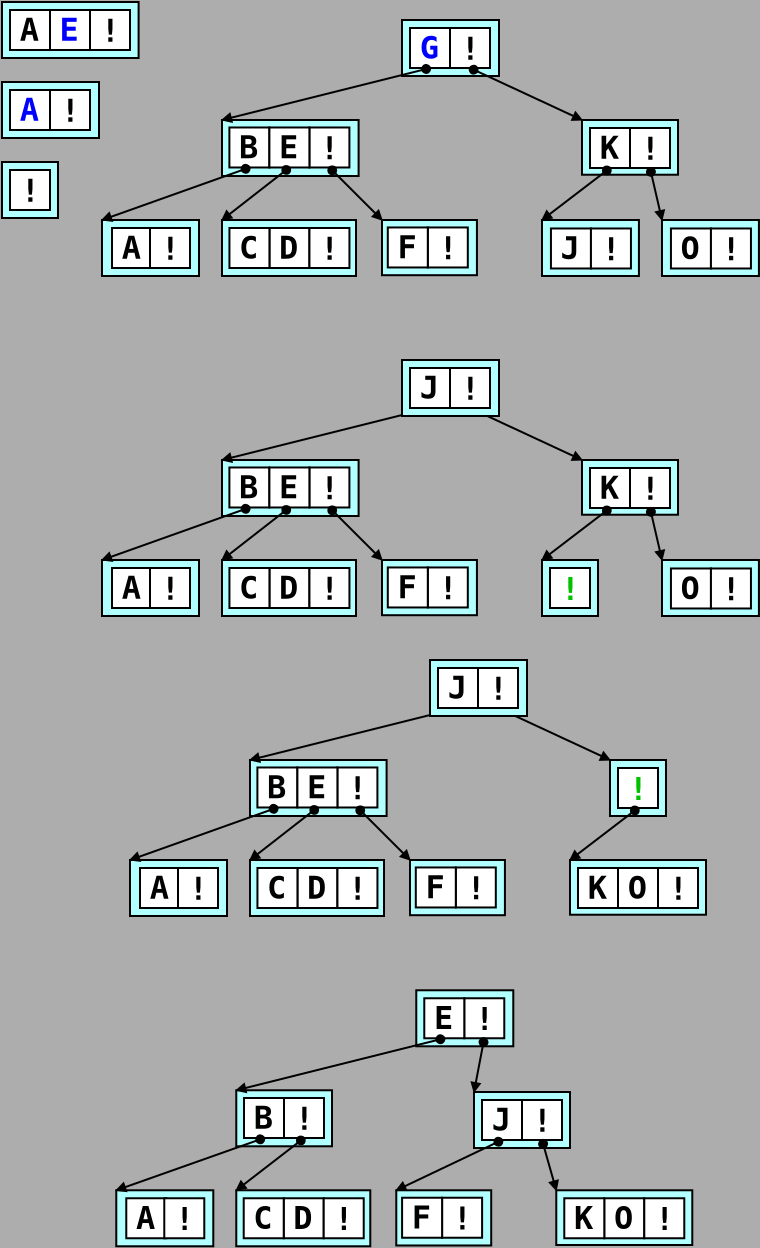 <?xml version="1.0"?>
<dia:diagram xmlns:dia="http://www.lysator.liu.se/~alla/dia/">
  <dia:layer name="Background" visible="true">
    <dia:group>
      <dia:object type="Standard - Box" version="0" id="O0">
        <dia:attribute name="obj_pos">
          <dia:point val="1,1.1"/>
        </dia:attribute>
        <dia:attribute name="obj_bb">
          <dia:rectangle val="0.95,1.05;7.88,3.95"/>
        </dia:attribute>
        <dia:attribute name="elem_corner">
          <dia:point val="1,1.1"/>
        </dia:attribute>
        <dia:attribute name="elem_width">
          <dia:real val="6.83"/>
        </dia:attribute>
        <dia:attribute name="elem_height">
          <dia:real val="2.8"/>
        </dia:attribute>
        <dia:attribute name="inner_color">
          <dia:color val="#b2ffff"/>
        </dia:attribute>
        <dia:attribute name="show_background">
          <dia:boolean val="true"/>
        </dia:attribute>
      </dia:object>
      <dia:group>
        <dia:object type="Standard - Box" version="0" id="O1">
          <dia:attribute name="obj_pos">
            <dia:point val="3.4,1.5"/>
          </dia:attribute>
          <dia:attribute name="obj_bb">
            <dia:rectangle val="3.35,1.45;5.45,3.55"/>
          </dia:attribute>
          <dia:attribute name="elem_corner">
            <dia:point val="3.4,1.5"/>
          </dia:attribute>
          <dia:attribute name="elem_width">
            <dia:real val="2"/>
          </dia:attribute>
          <dia:attribute name="elem_height">
            <dia:real val="2"/>
          </dia:attribute>
          <dia:attribute name="show_background">
            <dia:boolean val="true"/>
          </dia:attribute>
        </dia:object>
        <dia:object type="Standard - Text" version="0" id="O2">
          <dia:attribute name="obj_pos">
            <dia:point val="4.356,3.037"/>
          </dia:attribute>
          <dia:attribute name="obj_bb">
            <dia:rectangle val="3.6,1.545;5.062,3.545"/>
          </dia:attribute>
          <dia:attribute name="text">
            <dia:composite type="text">
              <dia:attribute name="string">
                <dia:string>#E#</dia:string>
              </dia:attribute>
              <dia:attribute name="font">
                <dia:font name="Courier-Bold"/>
              </dia:attribute>
              <dia:attribute name="height">
                <dia:real val="2"/>
              </dia:attribute>
              <dia:attribute name="pos">
                <dia:point val="4.356,3.037"/>
              </dia:attribute>
              <dia:attribute name="color">
                <dia:color val="#0000ff"/>
              </dia:attribute>
              <dia:attribute name="alignment">
                <dia:enum val="1"/>
              </dia:attribute>
            </dia:composite>
          </dia:attribute>
        </dia:object>
      </dia:group>
      <dia:group>
        <dia:object type="Standard - Box" version="0" id="O3">
          <dia:attribute name="obj_pos">
            <dia:point val="1.4,1.5"/>
          </dia:attribute>
          <dia:attribute name="obj_bb">
            <dia:rectangle val="1.35,1.45;3.45,3.55"/>
          </dia:attribute>
          <dia:attribute name="elem_corner">
            <dia:point val="1.4,1.5"/>
          </dia:attribute>
          <dia:attribute name="elem_width">
            <dia:real val="2"/>
          </dia:attribute>
          <dia:attribute name="elem_height">
            <dia:real val="2"/>
          </dia:attribute>
          <dia:attribute name="show_background">
            <dia:boolean val="true"/>
          </dia:attribute>
        </dia:object>
        <dia:object type="Standard - Text" version="0" id="O4">
          <dia:attribute name="obj_pos">
            <dia:point val="2.356,3.037"/>
          </dia:attribute>
          <dia:attribute name="obj_bb">
            <dia:rectangle val="1.6,1.545;3.062,3.545"/>
          </dia:attribute>
          <dia:attribute name="text">
            <dia:composite type="text">
              <dia:attribute name="string">
                <dia:string>#A#</dia:string>
              </dia:attribute>
              <dia:attribute name="font">
                <dia:font name="Courier-Bold"/>
              </dia:attribute>
              <dia:attribute name="height">
                <dia:real val="2"/>
              </dia:attribute>
              <dia:attribute name="pos">
                <dia:point val="2.356,3.037"/>
              </dia:attribute>
              <dia:attribute name="color">
                <dia:color val="#000000"/>
              </dia:attribute>
              <dia:attribute name="alignment">
                <dia:enum val="1"/>
              </dia:attribute>
            </dia:composite>
          </dia:attribute>
        </dia:object>
      </dia:group>
      <dia:group>
        <dia:object type="Standard - Box" version="0" id="O5">
          <dia:attribute name="obj_pos">
            <dia:point val="5.4,1.5"/>
          </dia:attribute>
          <dia:attribute name="obj_bb">
            <dia:rectangle val="5.35,1.45;7.45,3.55"/>
          </dia:attribute>
          <dia:attribute name="elem_corner">
            <dia:point val="5.4,1.5"/>
          </dia:attribute>
          <dia:attribute name="elem_width">
            <dia:real val="2"/>
          </dia:attribute>
          <dia:attribute name="elem_height">
            <dia:real val="2"/>
          </dia:attribute>
          <dia:attribute name="show_background">
            <dia:boolean val="true"/>
          </dia:attribute>
        </dia:object>
        <dia:object type="Standard - Text" version="0" id="O6">
          <dia:attribute name="obj_pos">
            <dia:point val="6.406,3.09"/>
          </dia:attribute>
          <dia:attribute name="obj_bb">
            <dia:rectangle val="5.65,1.599;7.112,3.599"/>
          </dia:attribute>
          <dia:attribute name="text">
            <dia:composite type="text">
              <dia:attribute name="string">
                <dia:string>#!#</dia:string>
              </dia:attribute>
              <dia:attribute name="font">
                <dia:font name="Courier-Bold"/>
              </dia:attribute>
              <dia:attribute name="height">
                <dia:real val="2"/>
              </dia:attribute>
              <dia:attribute name="pos">
                <dia:point val="6.406,3.09"/>
              </dia:attribute>
              <dia:attribute name="color">
                <dia:color val="#000000"/>
              </dia:attribute>
              <dia:attribute name="alignment">
                <dia:enum val="1"/>
              </dia:attribute>
            </dia:composite>
          </dia:attribute>
        </dia:object>
      </dia:group>
    </dia:group>
    <dia:group>
      <dia:object type="Standard - Box" version="0" id="O7">
        <dia:attribute name="obj_pos">
          <dia:point val="1,5.1"/>
        </dia:attribute>
        <dia:attribute name="obj_bb">
          <dia:rectangle val="0.95,5.05;5.9,7.95"/>
        </dia:attribute>
        <dia:attribute name="elem_corner">
          <dia:point val="1,5.1"/>
        </dia:attribute>
        <dia:attribute name="elem_width">
          <dia:real val="4.85"/>
        </dia:attribute>
        <dia:attribute name="elem_height">
          <dia:real val="2.8"/>
        </dia:attribute>
        <dia:attribute name="inner_color">
          <dia:color val="#b2ffff"/>
        </dia:attribute>
        <dia:attribute name="show_background">
          <dia:boolean val="true"/>
        </dia:attribute>
      </dia:object>
      <dia:group>
        <dia:object type="Standard - Box" version="0" id="O8">
          <dia:attribute name="obj_pos">
            <dia:point val="1.4,5.5"/>
          </dia:attribute>
          <dia:attribute name="obj_bb">
            <dia:rectangle val="1.35,5.45;3.45,7.55"/>
          </dia:attribute>
          <dia:attribute name="elem_corner">
            <dia:point val="1.4,5.5"/>
          </dia:attribute>
          <dia:attribute name="elem_width">
            <dia:real val="2"/>
          </dia:attribute>
          <dia:attribute name="elem_height">
            <dia:real val="2"/>
          </dia:attribute>
          <dia:attribute name="show_background">
            <dia:boolean val="true"/>
          </dia:attribute>
        </dia:object>
        <dia:object type="Standard - Text" version="0" id="O9">
          <dia:attribute name="obj_pos">
            <dia:point val="2.356,7.037"/>
          </dia:attribute>
          <dia:attribute name="obj_bb">
            <dia:rectangle val="1.6,5.545;3.062,7.545"/>
          </dia:attribute>
          <dia:attribute name="text">
            <dia:composite type="text">
              <dia:attribute name="string">
                <dia:string>#A#</dia:string>
              </dia:attribute>
              <dia:attribute name="font">
                <dia:font name="Courier-Bold"/>
              </dia:attribute>
              <dia:attribute name="height">
                <dia:real val="2"/>
              </dia:attribute>
              <dia:attribute name="pos">
                <dia:point val="2.356,7.037"/>
              </dia:attribute>
              <dia:attribute name="color">
                <dia:color val="#0000ff"/>
              </dia:attribute>
              <dia:attribute name="alignment">
                <dia:enum val="1"/>
              </dia:attribute>
            </dia:composite>
          </dia:attribute>
        </dia:object>
      </dia:group>
      <dia:group>
        <dia:object type="Standard - Box" version="0" id="O10">
          <dia:attribute name="obj_pos">
            <dia:point val="3.4,5.5"/>
          </dia:attribute>
          <dia:attribute name="obj_bb">
            <dia:rectangle val="3.35,5.45;5.45,7.55"/>
          </dia:attribute>
          <dia:attribute name="elem_corner">
            <dia:point val="3.4,5.5"/>
          </dia:attribute>
          <dia:attribute name="elem_width">
            <dia:real val="2"/>
          </dia:attribute>
          <dia:attribute name="elem_height">
            <dia:real val="2"/>
          </dia:attribute>
          <dia:attribute name="show_background">
            <dia:boolean val="true"/>
          </dia:attribute>
        </dia:object>
        <dia:object type="Standard - Text" version="0" id="O11">
          <dia:attribute name="obj_pos">
            <dia:point val="4.406,7.09"/>
          </dia:attribute>
          <dia:attribute name="obj_bb">
            <dia:rectangle val="3.65,5.599;5.112,7.599"/>
          </dia:attribute>
          <dia:attribute name="text">
            <dia:composite type="text">
              <dia:attribute name="string">
                <dia:string>#!#</dia:string>
              </dia:attribute>
              <dia:attribute name="font">
                <dia:font name="Courier-Bold"/>
              </dia:attribute>
              <dia:attribute name="height">
                <dia:real val="2"/>
              </dia:attribute>
              <dia:attribute name="pos">
                <dia:point val="4.406,7.09"/>
              </dia:attribute>
              <dia:attribute name="color">
                <dia:color val="#000000"/>
              </dia:attribute>
              <dia:attribute name="alignment">
                <dia:enum val="1"/>
              </dia:attribute>
            </dia:composite>
          </dia:attribute>
        </dia:object>
      </dia:group>
    </dia:group>
    <dia:group>
      <dia:object type="Standard - Box" version="0" id="O12">
        <dia:attribute name="obj_pos">
          <dia:point val="1,9.1"/>
        </dia:attribute>
        <dia:attribute name="obj_bb">
          <dia:rectangle val="0.95,9.05;3.849,11.95"/>
        </dia:attribute>
        <dia:attribute name="elem_corner">
          <dia:point val="1,9.1"/>
        </dia:attribute>
        <dia:attribute name="elem_width">
          <dia:real val="2.799"/>
        </dia:attribute>
        <dia:attribute name="elem_height">
          <dia:real val="2.8"/>
        </dia:attribute>
        <dia:attribute name="inner_color">
          <dia:color val="#b2ffff"/>
        </dia:attribute>
        <dia:attribute name="show_background">
          <dia:boolean val="true"/>
        </dia:attribute>
      </dia:object>
      <dia:group>
        <dia:object type="Standard - Box" version="0" id="O13">
          <dia:attribute name="obj_pos">
            <dia:point val="1.4,9.5"/>
          </dia:attribute>
          <dia:attribute name="obj_bb">
            <dia:rectangle val="1.35,9.45;3.45,11.55"/>
          </dia:attribute>
          <dia:attribute name="elem_corner">
            <dia:point val="1.4,9.5"/>
          </dia:attribute>
          <dia:attribute name="elem_width">
            <dia:real val="2"/>
          </dia:attribute>
          <dia:attribute name="elem_height">
            <dia:real val="2"/>
          </dia:attribute>
          <dia:attribute name="show_background">
            <dia:boolean val="true"/>
          </dia:attribute>
        </dia:object>
        <dia:object type="Standard - Text" version="0" id="O14">
          <dia:attribute name="obj_pos">
            <dia:point val="2.406,11.09"/>
          </dia:attribute>
          <dia:attribute name="obj_bb">
            <dia:rectangle val="1.65,9.599;3.112,11.599"/>
          </dia:attribute>
          <dia:attribute name="text">
            <dia:composite type="text">
              <dia:attribute name="string">
                <dia:string>#!#</dia:string>
              </dia:attribute>
              <dia:attribute name="font">
                <dia:font name="Courier-Bold"/>
              </dia:attribute>
              <dia:attribute name="height">
                <dia:real val="2"/>
              </dia:attribute>
              <dia:attribute name="pos">
                <dia:point val="2.406,11.09"/>
              </dia:attribute>
              <dia:attribute name="color">
                <dia:color val="#000000"/>
              </dia:attribute>
              <dia:attribute name="alignment">
                <dia:enum val="1"/>
              </dia:attribute>
            </dia:composite>
          </dia:attribute>
        </dia:object>
      </dia:group>
    </dia:group>
    <dia:group>
      <dia:group>
        <dia:object type="Standard - Box" version="0" id="O15">
          <dia:attribute name="obj_pos">
            <dia:point val="21,2"/>
          </dia:attribute>
          <dia:attribute name="obj_bb">
            <dia:rectangle val="20.95,1.95;25.9,4.85"/>
          </dia:attribute>
          <dia:attribute name="elem_corner">
            <dia:point val="21,2"/>
          </dia:attribute>
          <dia:attribute name="elem_width">
            <dia:real val="4.85"/>
          </dia:attribute>
          <dia:attribute name="elem_height">
            <dia:real val="2.8"/>
          </dia:attribute>
          <dia:attribute name="inner_color">
            <dia:color val="#b2ffff"/>
          </dia:attribute>
          <dia:attribute name="show_background">
            <dia:boolean val="true"/>
          </dia:attribute>
        </dia:object>
        <dia:group>
          <dia:object type="Standard - Box" version="0" id="O16">
            <dia:attribute name="obj_pos">
              <dia:point val="23.4,2.4"/>
            </dia:attribute>
            <dia:attribute name="obj_bb">
              <dia:rectangle val="23.35,2.35;25.45,4.45"/>
            </dia:attribute>
            <dia:attribute name="elem_corner">
              <dia:point val="23.4,2.4"/>
            </dia:attribute>
            <dia:attribute name="elem_width">
              <dia:real val="2"/>
            </dia:attribute>
            <dia:attribute name="elem_height">
              <dia:real val="2"/>
            </dia:attribute>
            <dia:attribute name="show_background">
              <dia:boolean val="true"/>
            </dia:attribute>
          </dia:object>
          <dia:object type="Standard - Text" version="0" id="O17">
            <dia:attribute name="obj_pos">
              <dia:point val="24.406,3.99"/>
            </dia:attribute>
            <dia:attribute name="obj_bb">
              <dia:rectangle val="23.65,2.499;25.112,4.499"/>
            </dia:attribute>
            <dia:attribute name="text">
              <dia:composite type="text">
                <dia:attribute name="string">
                  <dia:string>#!#</dia:string>
                </dia:attribute>
                <dia:attribute name="font">
                  <dia:font name="Courier-Bold"/>
                </dia:attribute>
                <dia:attribute name="height">
                  <dia:real val="2"/>
                </dia:attribute>
                <dia:attribute name="pos">
                  <dia:point val="24.406,3.99"/>
                </dia:attribute>
                <dia:attribute name="color">
                  <dia:color val="#000000"/>
                </dia:attribute>
                <dia:attribute name="alignment">
                  <dia:enum val="1"/>
                </dia:attribute>
              </dia:composite>
            </dia:attribute>
          </dia:object>
        </dia:group>
        <dia:group>
          <dia:object type="Standard - Box" version="0" id="O18">
            <dia:attribute name="obj_pos">
              <dia:point val="21.4,2.4"/>
            </dia:attribute>
            <dia:attribute name="obj_bb">
              <dia:rectangle val="21.35,2.35;23.45,4.45"/>
            </dia:attribute>
            <dia:attribute name="elem_corner">
              <dia:point val="21.4,2.4"/>
            </dia:attribute>
            <dia:attribute name="elem_width">
              <dia:real val="2"/>
            </dia:attribute>
            <dia:attribute name="elem_height">
              <dia:real val="2"/>
            </dia:attribute>
            <dia:attribute name="show_background">
              <dia:boolean val="true"/>
            </dia:attribute>
          </dia:object>
          <dia:object type="Standard - Text" version="0" id="O19">
            <dia:attribute name="obj_pos">
              <dia:point val="22.356,3.937"/>
            </dia:attribute>
            <dia:attribute name="obj_bb">
              <dia:rectangle val="21.6,2.445;23.062,4.445"/>
            </dia:attribute>
            <dia:attribute name="text">
              <dia:composite type="text">
                <dia:attribute name="string">
                  <dia:string>#G#</dia:string>
                </dia:attribute>
                <dia:attribute name="font">
                  <dia:font name="Courier-Bold"/>
                </dia:attribute>
                <dia:attribute name="height">
                  <dia:real val="2"/>
                </dia:attribute>
                <dia:attribute name="pos">
                  <dia:point val="22.356,3.937"/>
                </dia:attribute>
                <dia:attribute name="color">
                  <dia:color val="#0000ff"/>
                </dia:attribute>
                <dia:attribute name="alignment">
                  <dia:enum val="1"/>
                </dia:attribute>
              </dia:composite>
            </dia:attribute>
          </dia:object>
        </dia:group>
      </dia:group>
      <dia:group>
        <dia:object type="Standard - Box" version="0" id="O20">
          <dia:attribute name="obj_pos">
            <dia:point val="30,7"/>
          </dia:attribute>
          <dia:attribute name="obj_bb">
            <dia:rectangle val="29.95,6.95;34.85,9.786"/>
          </dia:attribute>
          <dia:attribute name="elem_corner">
            <dia:point val="30,7"/>
          </dia:attribute>
          <dia:attribute name="elem_width">
            <dia:real val="4.8"/>
          </dia:attribute>
          <dia:attribute name="elem_height">
            <dia:real val="2.736"/>
          </dia:attribute>
          <dia:attribute name="inner_color">
            <dia:color val="#b2ffff"/>
          </dia:attribute>
          <dia:attribute name="show_background">
            <dia:boolean val="true"/>
          </dia:attribute>
        </dia:object>
        <dia:group>
          <dia:object type="Standard - Box" version="0" id="O21">
            <dia:attribute name="obj_pos">
              <dia:point val="30.4,7.4"/>
            </dia:attribute>
            <dia:attribute name="obj_bb">
              <dia:rectangle val="30.35,7.35;32.45,9.45"/>
            </dia:attribute>
            <dia:attribute name="elem_corner">
              <dia:point val="30.4,7.4"/>
            </dia:attribute>
            <dia:attribute name="elem_width">
              <dia:real val="2"/>
            </dia:attribute>
            <dia:attribute name="elem_height">
              <dia:real val="2"/>
            </dia:attribute>
            <dia:attribute name="show_background">
              <dia:boolean val="true"/>
            </dia:attribute>
          </dia:object>
          <dia:object type="Standard - Text" version="0" id="O22">
            <dia:attribute name="obj_pos">
              <dia:point val="31.356,8.937"/>
            </dia:attribute>
            <dia:attribute name="obj_bb">
              <dia:rectangle val="30.6,7.445;32.062,9.445"/>
            </dia:attribute>
            <dia:attribute name="text">
              <dia:composite type="text">
                <dia:attribute name="string">
                  <dia:string>#K#</dia:string>
                </dia:attribute>
                <dia:attribute name="font">
                  <dia:font name="Courier-Bold"/>
                </dia:attribute>
                <dia:attribute name="height">
                  <dia:real val="2"/>
                </dia:attribute>
                <dia:attribute name="pos">
                  <dia:point val="31.356,8.937"/>
                </dia:attribute>
                <dia:attribute name="color">
                  <dia:color val="#000000"/>
                </dia:attribute>
                <dia:attribute name="alignment">
                  <dia:enum val="1"/>
                </dia:attribute>
              </dia:composite>
            </dia:attribute>
          </dia:object>
        </dia:group>
        <dia:group>
          <dia:object type="Standard - Box" version="0" id="O23">
            <dia:attribute name="obj_pos">
              <dia:point val="32.4,7.4"/>
            </dia:attribute>
            <dia:attribute name="obj_bb">
              <dia:rectangle val="32.35,7.35;34.45,9.45"/>
            </dia:attribute>
            <dia:attribute name="elem_corner">
              <dia:point val="32.4,7.4"/>
            </dia:attribute>
            <dia:attribute name="elem_width">
              <dia:real val="2"/>
            </dia:attribute>
            <dia:attribute name="elem_height">
              <dia:real val="2"/>
            </dia:attribute>
            <dia:attribute name="show_background">
              <dia:boolean val="true"/>
            </dia:attribute>
          </dia:object>
          <dia:object type="Standard - Text" version="0" id="O24">
            <dia:attribute name="obj_pos">
              <dia:point val="33.406,8.99"/>
            </dia:attribute>
            <dia:attribute name="obj_bb">
              <dia:rectangle val="32.65,7.499;34.112,9.499"/>
            </dia:attribute>
            <dia:attribute name="text">
              <dia:composite type="text">
                <dia:attribute name="string">
                  <dia:string>#!#</dia:string>
                </dia:attribute>
                <dia:attribute name="font">
                  <dia:font name="Courier-Bold"/>
                </dia:attribute>
                <dia:attribute name="height">
                  <dia:real val="2"/>
                </dia:attribute>
                <dia:attribute name="pos">
                  <dia:point val="33.406,8.99"/>
                </dia:attribute>
                <dia:attribute name="color">
                  <dia:color val="#000000"/>
                </dia:attribute>
                <dia:attribute name="alignment">
                  <dia:enum val="1"/>
                </dia:attribute>
              </dia:composite>
            </dia:attribute>
          </dia:object>
        </dia:group>
      </dia:group>
      <dia:group>
        <dia:object type="Standard - Box" version="0" id="O25">
          <dia:attribute name="obj_pos">
            <dia:point val="12,7"/>
          </dia:attribute>
          <dia:attribute name="obj_bb">
            <dia:rectangle val="11.95,6.95;18.88,9.85"/>
          </dia:attribute>
          <dia:attribute name="elem_corner">
            <dia:point val="12,7"/>
          </dia:attribute>
          <dia:attribute name="elem_width">
            <dia:real val="6.83"/>
          </dia:attribute>
          <dia:attribute name="elem_height">
            <dia:real val="2.8"/>
          </dia:attribute>
          <dia:attribute name="inner_color">
            <dia:color val="#b2ffff"/>
          </dia:attribute>
          <dia:attribute name="show_background">
            <dia:boolean val="true"/>
          </dia:attribute>
        </dia:object>
        <dia:group>
          <dia:object type="Standard - Box" version="0" id="O26">
            <dia:attribute name="obj_pos">
              <dia:point val="12.37,7.374"/>
            </dia:attribute>
            <dia:attribute name="obj_bb">
              <dia:rectangle val="12.32,7.324;14.42,9.424"/>
            </dia:attribute>
            <dia:attribute name="elem_corner">
              <dia:point val="12.37,7.374"/>
            </dia:attribute>
            <dia:attribute name="elem_width">
              <dia:real val="2"/>
            </dia:attribute>
            <dia:attribute name="elem_height">
              <dia:real val="2"/>
            </dia:attribute>
            <dia:attribute name="show_background">
              <dia:boolean val="true"/>
            </dia:attribute>
          </dia:object>
          <dia:object type="Standard - Text" version="0" id="O27">
            <dia:attribute name="obj_pos">
              <dia:point val="13.326,8.91"/>
            </dia:attribute>
            <dia:attribute name="obj_bb">
              <dia:rectangle val="12.57,7.419;14.032,9.419"/>
            </dia:attribute>
            <dia:attribute name="text">
              <dia:composite type="text">
                <dia:attribute name="string">
                  <dia:string>#B#</dia:string>
                </dia:attribute>
                <dia:attribute name="font">
                  <dia:font name="Courier-Bold"/>
                </dia:attribute>
                <dia:attribute name="height">
                  <dia:real val="2"/>
                </dia:attribute>
                <dia:attribute name="pos">
                  <dia:point val="13.326,8.91"/>
                </dia:attribute>
                <dia:attribute name="color">
                  <dia:color val="#000000"/>
                </dia:attribute>
                <dia:attribute name="alignment">
                  <dia:enum val="1"/>
                </dia:attribute>
              </dia:composite>
            </dia:attribute>
          </dia:object>
        </dia:group>
        <dia:group>
          <dia:object type="Standard - Box" version="0" id="O28">
            <dia:attribute name="obj_pos">
              <dia:point val="16.37,7.374"/>
            </dia:attribute>
            <dia:attribute name="obj_bb">
              <dia:rectangle val="16.32,7.324;18.42,9.424"/>
            </dia:attribute>
            <dia:attribute name="elem_corner">
              <dia:point val="16.37,7.374"/>
            </dia:attribute>
            <dia:attribute name="elem_width">
              <dia:real val="2"/>
            </dia:attribute>
            <dia:attribute name="elem_height">
              <dia:real val="2"/>
            </dia:attribute>
            <dia:attribute name="show_background">
              <dia:boolean val="true"/>
            </dia:attribute>
          </dia:object>
          <dia:object type="Standard - Text" version="0" id="O29">
            <dia:attribute name="obj_pos">
              <dia:point val="17.376,8.964"/>
            </dia:attribute>
            <dia:attribute name="obj_bb">
              <dia:rectangle val="16.62,7.472;18.082,9.472"/>
            </dia:attribute>
            <dia:attribute name="text">
              <dia:composite type="text">
                <dia:attribute name="string">
                  <dia:string>#!#</dia:string>
                </dia:attribute>
                <dia:attribute name="font">
                  <dia:font name="Courier-Bold"/>
                </dia:attribute>
                <dia:attribute name="height">
                  <dia:real val="2"/>
                </dia:attribute>
                <dia:attribute name="pos">
                  <dia:point val="17.376,8.964"/>
                </dia:attribute>
                <dia:attribute name="color">
                  <dia:color val="#000000"/>
                </dia:attribute>
                <dia:attribute name="alignment">
                  <dia:enum val="1"/>
                </dia:attribute>
              </dia:composite>
            </dia:attribute>
          </dia:object>
        </dia:group>
        <dia:group>
          <dia:object type="Standard - Box" version="0" id="O30">
            <dia:attribute name="obj_pos">
              <dia:point val="14.37,7.374"/>
            </dia:attribute>
            <dia:attribute name="obj_bb">
              <dia:rectangle val="14.32,7.324;16.42,9.424"/>
            </dia:attribute>
            <dia:attribute name="elem_corner">
              <dia:point val="14.37,7.374"/>
            </dia:attribute>
            <dia:attribute name="elem_width">
              <dia:real val="2"/>
            </dia:attribute>
            <dia:attribute name="elem_height">
              <dia:real val="2"/>
            </dia:attribute>
            <dia:attribute name="show_background">
              <dia:boolean val="true"/>
            </dia:attribute>
          </dia:object>
          <dia:object type="Standard - Text" version="0" id="O31">
            <dia:attribute name="obj_pos">
              <dia:point val="15.326,8.91"/>
            </dia:attribute>
            <dia:attribute name="obj_bb">
              <dia:rectangle val="14.57,7.419;16.032,9.419"/>
            </dia:attribute>
            <dia:attribute name="text">
              <dia:composite type="text">
                <dia:attribute name="string">
                  <dia:string>#E#</dia:string>
                </dia:attribute>
                <dia:attribute name="font">
                  <dia:font name="Courier-Bold"/>
                </dia:attribute>
                <dia:attribute name="height">
                  <dia:real val="2"/>
                </dia:attribute>
                <dia:attribute name="pos">
                  <dia:point val="15.326,8.91"/>
                </dia:attribute>
                <dia:attribute name="color">
                  <dia:color val="#000000"/>
                </dia:attribute>
                <dia:attribute name="alignment">
                  <dia:enum val="1"/>
                </dia:attribute>
              </dia:composite>
            </dia:attribute>
          </dia:object>
        </dia:group>
      </dia:group>
      <dia:group>
        <dia:object type="Standard - Box" version="0" id="O32">
          <dia:attribute name="obj_pos">
            <dia:point val="34,12"/>
          </dia:attribute>
          <dia:attribute name="obj_bb">
            <dia:rectangle val="33.95,11.95;38.897,14.85"/>
          </dia:attribute>
          <dia:attribute name="elem_corner">
            <dia:point val="34,12"/>
          </dia:attribute>
          <dia:attribute name="elem_width">
            <dia:real val="4.846"/>
          </dia:attribute>
          <dia:attribute name="elem_height">
            <dia:real val="2.8"/>
          </dia:attribute>
          <dia:attribute name="inner_color">
            <dia:color val="#b2ffff"/>
          </dia:attribute>
          <dia:attribute name="show_background">
            <dia:boolean val="true"/>
          </dia:attribute>
        </dia:object>
        <dia:group>
          <dia:object type="Standard - Box" version="0" id="O33">
            <dia:attribute name="obj_pos">
              <dia:point val="34.447,12.424"/>
            </dia:attribute>
            <dia:attribute name="obj_bb">
              <dia:rectangle val="34.397,12.374;36.496,14.474"/>
            </dia:attribute>
            <dia:attribute name="elem_corner">
              <dia:point val="34.447,12.424"/>
            </dia:attribute>
            <dia:attribute name="elem_width">
              <dia:real val="2"/>
            </dia:attribute>
            <dia:attribute name="elem_height">
              <dia:real val="2"/>
            </dia:attribute>
            <dia:attribute name="show_background">
              <dia:boolean val="true"/>
            </dia:attribute>
          </dia:object>
          <dia:object type="Standard - Text" version="0" id="O34">
            <dia:attribute name="obj_pos">
              <dia:point val="35.403,13.96"/>
            </dia:attribute>
            <dia:attribute name="obj_bb">
              <dia:rectangle val="34.647,12.469;36.108,14.469"/>
            </dia:attribute>
            <dia:attribute name="text">
              <dia:composite type="text">
                <dia:attribute name="string">
                  <dia:string>#O#</dia:string>
                </dia:attribute>
                <dia:attribute name="font">
                  <dia:font name="Courier-Bold"/>
                </dia:attribute>
                <dia:attribute name="height">
                  <dia:real val="2"/>
                </dia:attribute>
                <dia:attribute name="pos">
                  <dia:point val="35.403,13.96"/>
                </dia:attribute>
                <dia:attribute name="color">
                  <dia:color val="#000000"/>
                </dia:attribute>
                <dia:attribute name="alignment">
                  <dia:enum val="1"/>
                </dia:attribute>
              </dia:composite>
            </dia:attribute>
          </dia:object>
        </dia:group>
        <dia:group>
          <dia:object type="Standard - Box" version="0" id="O35">
            <dia:attribute name="obj_pos">
              <dia:point val="36.447,12.424"/>
            </dia:attribute>
            <dia:attribute name="obj_bb">
              <dia:rectangle val="36.397,12.374;38.496,14.474"/>
            </dia:attribute>
            <dia:attribute name="elem_corner">
              <dia:point val="36.447,12.424"/>
            </dia:attribute>
            <dia:attribute name="elem_width">
              <dia:real val="2"/>
            </dia:attribute>
            <dia:attribute name="elem_height">
              <dia:real val="2"/>
            </dia:attribute>
            <dia:attribute name="show_background">
              <dia:boolean val="true"/>
            </dia:attribute>
          </dia:object>
          <dia:object type="Standard - Text" version="0" id="O36">
            <dia:attribute name="obj_pos">
              <dia:point val="37.453,14.014"/>
            </dia:attribute>
            <dia:attribute name="obj_bb">
              <dia:rectangle val="36.697,12.523;38.158,14.523"/>
            </dia:attribute>
            <dia:attribute name="text">
              <dia:composite type="text">
                <dia:attribute name="string">
                  <dia:string>#!#</dia:string>
                </dia:attribute>
                <dia:attribute name="font">
                  <dia:font name="Courier-Bold"/>
                </dia:attribute>
                <dia:attribute name="height">
                  <dia:real val="2"/>
                </dia:attribute>
                <dia:attribute name="pos">
                  <dia:point val="37.453,14.014"/>
                </dia:attribute>
                <dia:attribute name="color">
                  <dia:color val="#000000"/>
                </dia:attribute>
                <dia:attribute name="alignment">
                  <dia:enum val="1"/>
                </dia:attribute>
              </dia:composite>
            </dia:attribute>
          </dia:object>
        </dia:group>
      </dia:group>
      <dia:group>
        <dia:object type="Standard - Box" version="0" id="O37">
          <dia:attribute name="obj_pos">
            <dia:point val="20,12"/>
          </dia:attribute>
          <dia:attribute name="obj_bb">
            <dia:rectangle val="19.95,11.95;24.797,14.81"/>
          </dia:attribute>
          <dia:attribute name="elem_corner">
            <dia:point val="20,12"/>
          </dia:attribute>
          <dia:attribute name="elem_width">
            <dia:real val="4.746"/>
          </dia:attribute>
          <dia:attribute name="elem_height">
            <dia:real val="2.76"/>
          </dia:attribute>
          <dia:attribute name="inner_color">
            <dia:color val="#b2ffff"/>
          </dia:attribute>
          <dia:attribute name="show_background">
            <dia:boolean val="true"/>
          </dia:attribute>
        </dia:object>
        <dia:group>
          <dia:object type="Standard - Box" version="0" id="O38">
            <dia:attribute name="obj_pos">
              <dia:point val="22.29,12.373"/>
            </dia:attribute>
            <dia:attribute name="obj_bb">
              <dia:rectangle val="22.24,12.323;24.34,14.423"/>
            </dia:attribute>
            <dia:attribute name="elem_corner">
              <dia:point val="22.29,12.373"/>
            </dia:attribute>
            <dia:attribute name="elem_width">
              <dia:real val="2"/>
            </dia:attribute>
            <dia:attribute name="elem_height">
              <dia:real val="2"/>
            </dia:attribute>
            <dia:attribute name="show_background">
              <dia:boolean val="true"/>
            </dia:attribute>
          </dia:object>
          <dia:object type="Standard - Text" version="0" id="O39">
            <dia:attribute name="obj_pos">
              <dia:point val="23.296,13.963"/>
            </dia:attribute>
            <dia:attribute name="obj_bb">
              <dia:rectangle val="22.54,12.472;24.002,14.472"/>
            </dia:attribute>
            <dia:attribute name="text">
              <dia:composite type="text">
                <dia:attribute name="string">
                  <dia:string>#!#</dia:string>
                </dia:attribute>
                <dia:attribute name="font">
                  <dia:font name="Courier-Bold"/>
                </dia:attribute>
                <dia:attribute name="height">
                  <dia:real val="2"/>
                </dia:attribute>
                <dia:attribute name="pos">
                  <dia:point val="23.296,13.963"/>
                </dia:attribute>
                <dia:attribute name="color">
                  <dia:color val="#000000"/>
                </dia:attribute>
                <dia:attribute name="alignment">
                  <dia:enum val="1"/>
                </dia:attribute>
              </dia:composite>
            </dia:attribute>
          </dia:object>
        </dia:group>
        <dia:group>
          <dia:object type="Standard - Box" version="0" id="O40">
            <dia:attribute name="obj_pos">
              <dia:point val="20.29,12.373"/>
            </dia:attribute>
            <dia:attribute name="obj_bb">
              <dia:rectangle val="20.24,12.323;22.34,14.423"/>
            </dia:attribute>
            <dia:attribute name="elem_corner">
              <dia:point val="20.29,12.373"/>
            </dia:attribute>
            <dia:attribute name="elem_width">
              <dia:real val="2"/>
            </dia:attribute>
            <dia:attribute name="elem_height">
              <dia:real val="2"/>
            </dia:attribute>
            <dia:attribute name="show_background">
              <dia:boolean val="true"/>
            </dia:attribute>
          </dia:object>
          <dia:object type="Standard - Text" version="0" id="O41">
            <dia:attribute name="obj_pos">
              <dia:point val="21.246,13.91"/>
            </dia:attribute>
            <dia:attribute name="obj_bb">
              <dia:rectangle val="20.49,12.419;21.952,14.419"/>
            </dia:attribute>
            <dia:attribute name="text">
              <dia:composite type="text">
                <dia:attribute name="string">
                  <dia:string>#F#</dia:string>
                </dia:attribute>
                <dia:attribute name="font">
                  <dia:font name="Courier-Bold"/>
                </dia:attribute>
                <dia:attribute name="height">
                  <dia:real val="2"/>
                </dia:attribute>
                <dia:attribute name="pos">
                  <dia:point val="21.246,13.91"/>
                </dia:attribute>
                <dia:attribute name="color">
                  <dia:color val="#000000"/>
                </dia:attribute>
                <dia:attribute name="alignment">
                  <dia:enum val="1"/>
                </dia:attribute>
              </dia:composite>
            </dia:attribute>
          </dia:object>
        </dia:group>
      </dia:group>
      <dia:group>
        <dia:object type="Standard - Box" version="0" id="O42">
          <dia:attribute name="obj_pos">
            <dia:point val="12,12"/>
          </dia:attribute>
          <dia:attribute name="obj_bb">
            <dia:rectangle val="11.95,11.95;18.75,14.85"/>
          </dia:attribute>
          <dia:attribute name="elem_corner">
            <dia:point val="12,12"/>
          </dia:attribute>
          <dia:attribute name="elem_width">
            <dia:real val="6.7"/>
          </dia:attribute>
          <dia:attribute name="elem_height">
            <dia:real val="2.8"/>
          </dia:attribute>
          <dia:attribute name="inner_color">
            <dia:color val="#b2ffff"/>
          </dia:attribute>
          <dia:attribute name="show_background">
            <dia:boolean val="true"/>
          </dia:attribute>
        </dia:object>
        <dia:group>
          <dia:object type="Standard - Box" version="0" id="O43">
            <dia:attribute name="obj_pos">
              <dia:point val="14.372,12.4"/>
            </dia:attribute>
            <dia:attribute name="obj_bb">
              <dia:rectangle val="14.322,12.35;16.422,14.45"/>
            </dia:attribute>
            <dia:attribute name="elem_corner">
              <dia:point val="14.372,12.4"/>
            </dia:attribute>
            <dia:attribute name="elem_width">
              <dia:real val="2"/>
            </dia:attribute>
            <dia:attribute name="elem_height">
              <dia:real val="2"/>
            </dia:attribute>
            <dia:attribute name="show_background">
              <dia:boolean val="true"/>
            </dia:attribute>
          </dia:object>
          <dia:object type="Standard - Text" version="0" id="O44">
            <dia:attribute name="obj_pos">
              <dia:point val="15.328,13.937"/>
            </dia:attribute>
            <dia:attribute name="obj_bb">
              <dia:rectangle val="14.572,12.445;16.034,14.445"/>
            </dia:attribute>
            <dia:attribute name="text">
              <dia:composite type="text">
                <dia:attribute name="string">
                  <dia:string>#D#</dia:string>
                </dia:attribute>
                <dia:attribute name="font">
                  <dia:font name="Courier-Bold"/>
                </dia:attribute>
                <dia:attribute name="height">
                  <dia:real val="2"/>
                </dia:attribute>
                <dia:attribute name="pos">
                  <dia:point val="15.328,13.937"/>
                </dia:attribute>
                <dia:attribute name="color">
                  <dia:color val="#000000"/>
                </dia:attribute>
                <dia:attribute name="alignment">
                  <dia:enum val="1"/>
                </dia:attribute>
              </dia:composite>
            </dia:attribute>
          </dia:object>
        </dia:group>
        <dia:group>
          <dia:object type="Standard - Box" version="0" id="O45">
            <dia:attribute name="obj_pos">
              <dia:point val="12.372,12.4"/>
            </dia:attribute>
            <dia:attribute name="obj_bb">
              <dia:rectangle val="12.322,12.35;14.422,14.45"/>
            </dia:attribute>
            <dia:attribute name="elem_corner">
              <dia:point val="12.372,12.4"/>
            </dia:attribute>
            <dia:attribute name="elem_width">
              <dia:real val="2"/>
            </dia:attribute>
            <dia:attribute name="elem_height">
              <dia:real val="2"/>
            </dia:attribute>
            <dia:attribute name="show_background">
              <dia:boolean val="true"/>
            </dia:attribute>
          </dia:object>
          <dia:object type="Standard - Text" version="0" id="O46">
            <dia:attribute name="obj_pos">
              <dia:point val="13.328,13.937"/>
            </dia:attribute>
            <dia:attribute name="obj_bb">
              <dia:rectangle val="12.572,12.445;14.034,14.445"/>
            </dia:attribute>
            <dia:attribute name="text">
              <dia:composite type="text">
                <dia:attribute name="string">
                  <dia:string>#C#</dia:string>
                </dia:attribute>
                <dia:attribute name="font">
                  <dia:font name="Courier-Bold"/>
                </dia:attribute>
                <dia:attribute name="height">
                  <dia:real val="2"/>
                </dia:attribute>
                <dia:attribute name="pos">
                  <dia:point val="13.328,13.937"/>
                </dia:attribute>
                <dia:attribute name="color">
                  <dia:color val="#000000"/>
                </dia:attribute>
                <dia:attribute name="alignment">
                  <dia:enum val="1"/>
                </dia:attribute>
              </dia:composite>
            </dia:attribute>
          </dia:object>
        </dia:group>
        <dia:group>
          <dia:object type="Standard - Box" version="0" id="O47">
            <dia:attribute name="obj_pos">
              <dia:point val="16.372,12.4"/>
            </dia:attribute>
            <dia:attribute name="obj_bb">
              <dia:rectangle val="16.322,12.35;18.422,14.45"/>
            </dia:attribute>
            <dia:attribute name="elem_corner">
              <dia:point val="16.372,12.4"/>
            </dia:attribute>
            <dia:attribute name="elem_width">
              <dia:real val="2"/>
            </dia:attribute>
            <dia:attribute name="elem_height">
              <dia:real val="2"/>
            </dia:attribute>
            <dia:attribute name="show_background">
              <dia:boolean val="true"/>
            </dia:attribute>
          </dia:object>
          <dia:object type="Standard - Text" version="0" id="O48">
            <dia:attribute name="obj_pos">
              <dia:point val="17.378,13.99"/>
            </dia:attribute>
            <dia:attribute name="obj_bb">
              <dia:rectangle val="16.622,12.499;18.084,14.499"/>
            </dia:attribute>
            <dia:attribute name="text">
              <dia:composite type="text">
                <dia:attribute name="string">
                  <dia:string>#!#</dia:string>
                </dia:attribute>
                <dia:attribute name="font">
                  <dia:font name="Courier-Bold"/>
                </dia:attribute>
                <dia:attribute name="height">
                  <dia:real val="2"/>
                </dia:attribute>
                <dia:attribute name="pos">
                  <dia:point val="17.378,13.99"/>
                </dia:attribute>
                <dia:attribute name="color">
                  <dia:color val="#000000"/>
                </dia:attribute>
                <dia:attribute name="alignment">
                  <dia:enum val="1"/>
                </dia:attribute>
              </dia:composite>
            </dia:attribute>
          </dia:object>
        </dia:group>
      </dia:group>
      <dia:group>
        <dia:object type="Standard - Box" version="0" id="O49">
          <dia:attribute name="obj_pos">
            <dia:point val="6,12"/>
          </dia:attribute>
          <dia:attribute name="obj_bb">
            <dia:rectangle val="5.95,11.95;10.9,14.85"/>
          </dia:attribute>
          <dia:attribute name="elem_corner">
            <dia:point val="6,12"/>
          </dia:attribute>
          <dia:attribute name="elem_width">
            <dia:real val="4.85"/>
          </dia:attribute>
          <dia:attribute name="elem_height">
            <dia:real val="2.8"/>
          </dia:attribute>
          <dia:attribute name="inner_color">
            <dia:color val="#b2ffff"/>
          </dia:attribute>
          <dia:attribute name="show_background">
            <dia:boolean val="true"/>
          </dia:attribute>
        </dia:object>
        <dia:group>
          <dia:object type="Standard - Box" version="0" id="O50">
            <dia:attribute name="obj_pos">
              <dia:point val="6.5,12.4"/>
            </dia:attribute>
            <dia:attribute name="obj_bb">
              <dia:rectangle val="6.45,12.35;8.55,14.45"/>
            </dia:attribute>
            <dia:attribute name="elem_corner">
              <dia:point val="6.5,12.4"/>
            </dia:attribute>
            <dia:attribute name="elem_width">
              <dia:real val="2"/>
            </dia:attribute>
            <dia:attribute name="elem_height">
              <dia:real val="2"/>
            </dia:attribute>
            <dia:attribute name="show_background">
              <dia:boolean val="true"/>
            </dia:attribute>
          </dia:object>
          <dia:object type="Standard - Text" version="0" id="O51">
            <dia:attribute name="obj_pos">
              <dia:point val="7.456,13.937"/>
            </dia:attribute>
            <dia:attribute name="obj_bb">
              <dia:rectangle val="6.7,12.445;8.162,14.445"/>
            </dia:attribute>
            <dia:attribute name="text">
              <dia:composite type="text">
                <dia:attribute name="string">
                  <dia:string>#A#</dia:string>
                </dia:attribute>
                <dia:attribute name="font">
                  <dia:font name="Courier-Bold"/>
                </dia:attribute>
                <dia:attribute name="height">
                  <dia:real val="2"/>
                </dia:attribute>
                <dia:attribute name="pos">
                  <dia:point val="7.456,13.937"/>
                </dia:attribute>
                <dia:attribute name="color">
                  <dia:color val="#000000"/>
                </dia:attribute>
                <dia:attribute name="alignment">
                  <dia:enum val="1"/>
                </dia:attribute>
              </dia:composite>
            </dia:attribute>
          </dia:object>
        </dia:group>
        <dia:group>
          <dia:object type="Standard - Box" version="0" id="O52">
            <dia:attribute name="obj_pos">
              <dia:point val="8.4,12.4"/>
            </dia:attribute>
            <dia:attribute name="obj_bb">
              <dia:rectangle val="8.35,12.35;10.45,14.45"/>
            </dia:attribute>
            <dia:attribute name="elem_corner">
              <dia:point val="8.4,12.4"/>
            </dia:attribute>
            <dia:attribute name="elem_width">
              <dia:real val="2"/>
            </dia:attribute>
            <dia:attribute name="elem_height">
              <dia:real val="2"/>
            </dia:attribute>
            <dia:attribute name="show_background">
              <dia:boolean val="true"/>
            </dia:attribute>
          </dia:object>
          <dia:object type="Standard - Text" version="0" id="O53">
            <dia:attribute name="obj_pos">
              <dia:point val="9.406,13.99"/>
            </dia:attribute>
            <dia:attribute name="obj_bb">
              <dia:rectangle val="8.65,12.499;10.112,14.499"/>
            </dia:attribute>
            <dia:attribute name="text">
              <dia:composite type="text">
                <dia:attribute name="string">
                  <dia:string>#!#</dia:string>
                </dia:attribute>
                <dia:attribute name="font">
                  <dia:font name="Courier-Bold"/>
                </dia:attribute>
                <dia:attribute name="height">
                  <dia:real val="2"/>
                </dia:attribute>
                <dia:attribute name="pos">
                  <dia:point val="9.406,13.99"/>
                </dia:attribute>
                <dia:attribute name="color">
                  <dia:color val="#000000"/>
                </dia:attribute>
                <dia:attribute name="alignment">
                  <dia:enum val="1"/>
                </dia:attribute>
              </dia:composite>
            </dia:attribute>
          </dia:object>
        </dia:group>
      </dia:group>
      <dia:object type="Standard - Line" version="0" id="O54">
        <dia:attribute name="obj_pos">
          <dia:point val="15.37,9.374"/>
        </dia:attribute>
        <dia:attribute name="obj_bb">
          <dia:rectangle val="11.754,9.058;15.616,12.316"/>
        </dia:attribute>
        <dia:attribute name="conn_endpoints">
          <dia:point val="15.37,9.374"/>
          <dia:point val="12,12"/>
        </dia:attribute>
        <dia:attribute name="numcp">
          <dia:int val="1"/>
        </dia:attribute>
        <dia:attribute name="start_arrow">
          <dia:enum val="8"/>
        </dia:attribute>
        <dia:attribute name="start_arrow_length">
          <dia:real val="0.4"/>
        </dia:attribute>
        <dia:attribute name="start_arrow_width">
          <dia:real val="0.4"/>
        </dia:attribute>
        <dia:attribute name="end_arrow">
          <dia:enum val="3"/>
        </dia:attribute>
        <dia:attribute name="end_arrow_length">
          <dia:real val="0.4"/>
        </dia:attribute>
        <dia:attribute name="end_arrow_width">
          <dia:real val="0.4"/>
        </dia:attribute>
      </dia:object>
      <dia:object type="Standard - Line" version="0" id="O55">
        <dia:attribute name="obj_pos">
          <dia:point val="33.4,9.4"/>
        </dia:attribute>
        <dia:attribute name="obj_bb">
          <dia:rectangle val="33.01,9.31;34.39,12.09"/>
        </dia:attribute>
        <dia:attribute name="conn_endpoints">
          <dia:point val="33.4,9.4"/>
          <dia:point val="34,12"/>
        </dia:attribute>
        <dia:attribute name="numcp">
          <dia:int val="1"/>
        </dia:attribute>
        <dia:attribute name="start_arrow">
          <dia:enum val="8"/>
        </dia:attribute>
        <dia:attribute name="start_arrow_length">
          <dia:real val="0.4"/>
        </dia:attribute>
        <dia:attribute name="start_arrow_width">
          <dia:real val="0.4"/>
        </dia:attribute>
        <dia:attribute name="end_arrow">
          <dia:enum val="3"/>
        </dia:attribute>
        <dia:attribute name="end_arrow_length">
          <dia:real val="0.4"/>
        </dia:attribute>
        <dia:attribute name="end_arrow_width">
          <dia:real val="0.4"/>
        </dia:attribute>
      </dia:object>
      <dia:object type="Standard - Line" version="0" id="O56">
        <dia:attribute name="obj_pos">
          <dia:point val="17.37,9.374"/>
        </dia:attribute>
        <dia:attribute name="obj_bb">
          <dia:rectangle val="17.087,9.091;20.283,12.283"/>
        </dia:attribute>
        <dia:attribute name="conn_endpoints">
          <dia:point val="17.37,9.374"/>
          <dia:point val="20,12"/>
        </dia:attribute>
        <dia:attribute name="numcp">
          <dia:int val="1"/>
        </dia:attribute>
        <dia:attribute name="start_arrow">
          <dia:enum val="8"/>
        </dia:attribute>
        <dia:attribute name="start_arrow_length">
          <dia:real val="0.4"/>
        </dia:attribute>
        <dia:attribute name="start_arrow_width">
          <dia:real val="0.4"/>
        </dia:attribute>
        <dia:attribute name="end_arrow">
          <dia:enum val="3"/>
        </dia:attribute>
        <dia:attribute name="end_arrow_length">
          <dia:real val="0.4"/>
        </dia:attribute>
        <dia:attribute name="end_arrow_width">
          <dia:real val="0.4"/>
        </dia:attribute>
      </dia:object>
      <dia:object type="Standard - Line" version="0" id="O57">
        <dia:attribute name="obj_pos">
          <dia:point val="13.37,9.374"/>
        </dia:attribute>
        <dia:attribute name="obj_bb">
          <dia:rectangle val="5.866,8.997;13.504,12.377"/>
        </dia:attribute>
        <dia:attribute name="conn_endpoints">
          <dia:point val="13.37,9.374"/>
          <dia:point val="6,12"/>
        </dia:attribute>
        <dia:attribute name="numcp">
          <dia:int val="1"/>
        </dia:attribute>
        <dia:attribute name="start_arrow">
          <dia:enum val="8"/>
        </dia:attribute>
        <dia:attribute name="start_arrow_length">
          <dia:real val="0.4"/>
        </dia:attribute>
        <dia:attribute name="start_arrow_width">
          <dia:real val="0.4"/>
        </dia:attribute>
        <dia:attribute name="end_arrow">
          <dia:enum val="3"/>
        </dia:attribute>
        <dia:attribute name="end_arrow_length">
          <dia:real val="0.4"/>
        </dia:attribute>
        <dia:attribute name="end_arrow_width">
          <dia:real val="0.4"/>
        </dia:attribute>
      </dia:object>
      <dia:object type="Standard - Line" version="0" id="O58">
        <dia:attribute name="obj_pos">
          <dia:point val="24.4,4.4"/>
        </dia:attribute>
        <dia:attribute name="obj_bb">
          <dia:rectangle val="24.232,4.037;30.168,7.363"/>
        </dia:attribute>
        <dia:attribute name="conn_endpoints">
          <dia:point val="24.4,4.4"/>
          <dia:point val="30,7"/>
        </dia:attribute>
        <dia:attribute name="numcp">
          <dia:int val="1"/>
        </dia:attribute>
        <dia:attribute name="start_arrow">
          <dia:enum val="8"/>
        </dia:attribute>
        <dia:attribute name="start_arrow_length">
          <dia:real val="0.4"/>
        </dia:attribute>
        <dia:attribute name="start_arrow_width">
          <dia:real val="0.4"/>
        </dia:attribute>
        <dia:attribute name="end_arrow">
          <dia:enum val="3"/>
        </dia:attribute>
        <dia:attribute name="end_arrow_length">
          <dia:real val="0.4"/>
        </dia:attribute>
        <dia:attribute name="end_arrow_width">
          <dia:real val="0.4"/>
        </dia:attribute>
      </dia:object>
      <dia:object type="Standard - Line" version="0" id="O59">
        <dia:attribute name="obj_pos">
          <dia:point val="31.4,9.4"/>
        </dia:attribute>
        <dia:attribute name="obj_bb">
          <dia:rectangle val="27.757,9.082;31.643,12.318"/>
        </dia:attribute>
        <dia:attribute name="conn_endpoints">
          <dia:point val="31.4,9.4"/>
          <dia:point val="28,12"/>
        </dia:attribute>
        <dia:attribute name="numcp">
          <dia:int val="1"/>
        </dia:attribute>
        <dia:attribute name="start_arrow">
          <dia:enum val="8"/>
        </dia:attribute>
        <dia:attribute name="start_arrow_length">
          <dia:real val="0.4"/>
        </dia:attribute>
        <dia:attribute name="start_arrow_width">
          <dia:real val="0.4"/>
        </dia:attribute>
        <dia:attribute name="end_arrow">
          <dia:enum val="3"/>
        </dia:attribute>
        <dia:attribute name="end_arrow_length">
          <dia:real val="0.4"/>
        </dia:attribute>
        <dia:attribute name="end_arrow_width">
          <dia:real val="0.4"/>
        </dia:attribute>
      </dia:object>
      <dia:object type="Standard - Line" version="0" id="O60">
        <dia:attribute name="obj_pos">
          <dia:point val="22.4,4.4"/>
        </dia:attribute>
        <dia:attribute name="obj_bb">
          <dia:rectangle val="11.903,4.012;22.497,7.388"/>
        </dia:attribute>
        <dia:attribute name="conn_endpoints">
          <dia:point val="22.4,4.4"/>
          <dia:point val="12,7"/>
        </dia:attribute>
        <dia:attribute name="numcp">
          <dia:int val="1"/>
        </dia:attribute>
        <dia:attribute name="start_arrow">
          <dia:enum val="8"/>
        </dia:attribute>
        <dia:attribute name="start_arrow_length">
          <dia:real val="0.4"/>
        </dia:attribute>
        <dia:attribute name="start_arrow_width">
          <dia:real val="0.4"/>
        </dia:attribute>
        <dia:attribute name="end_arrow">
          <dia:enum val="3"/>
        </dia:attribute>
        <dia:attribute name="end_arrow_length">
          <dia:real val="0.4"/>
        </dia:attribute>
        <dia:attribute name="end_arrow_width">
          <dia:real val="0.4"/>
        </dia:attribute>
      </dia:object>
      <dia:group>
        <dia:object type="Standard - Box" version="0" id="O61">
          <dia:attribute name="obj_pos">
            <dia:point val="28,12"/>
          </dia:attribute>
          <dia:attribute name="obj_bb">
            <dia:rectangle val="27.95,11.95;32.897,14.85"/>
          </dia:attribute>
          <dia:attribute name="elem_corner">
            <dia:point val="28,12"/>
          </dia:attribute>
          <dia:attribute name="elem_width">
            <dia:real val="4.846"/>
          </dia:attribute>
          <dia:attribute name="elem_height">
            <dia:real val="2.8"/>
          </dia:attribute>
          <dia:attribute name="inner_color">
            <dia:color val="#b2ffff"/>
          </dia:attribute>
          <dia:attribute name="show_background">
            <dia:boolean val="true"/>
          </dia:attribute>
        </dia:object>
        <dia:group>
          <dia:object type="Standard - Box" version="0" id="O62">
            <dia:attribute name="obj_pos">
              <dia:point val="28.447,12.424"/>
            </dia:attribute>
            <dia:attribute name="obj_bb">
              <dia:rectangle val="28.396,12.374;30.497,14.474"/>
            </dia:attribute>
            <dia:attribute name="elem_corner">
              <dia:point val="28.447,12.424"/>
            </dia:attribute>
            <dia:attribute name="elem_width">
              <dia:real val="2"/>
            </dia:attribute>
            <dia:attribute name="elem_height">
              <dia:real val="2"/>
            </dia:attribute>
            <dia:attribute name="show_background">
              <dia:boolean val="true"/>
            </dia:attribute>
          </dia:object>
          <dia:object type="Standard - Text" version="0" id="O63">
            <dia:attribute name="obj_pos">
              <dia:point val="29.402,13.96"/>
            </dia:attribute>
            <dia:attribute name="obj_bb">
              <dia:rectangle val="28.646,12.469;30.108,14.469"/>
            </dia:attribute>
            <dia:attribute name="text">
              <dia:composite type="text">
                <dia:attribute name="string">
                  <dia:string>#J#</dia:string>
                </dia:attribute>
                <dia:attribute name="font">
                  <dia:font name="Courier-Bold"/>
                </dia:attribute>
                <dia:attribute name="height">
                  <dia:real val="2"/>
                </dia:attribute>
                <dia:attribute name="pos">
                  <dia:point val="29.402,13.96"/>
                </dia:attribute>
                <dia:attribute name="color">
                  <dia:color val="#000000"/>
                </dia:attribute>
                <dia:attribute name="alignment">
                  <dia:enum val="1"/>
                </dia:attribute>
              </dia:composite>
            </dia:attribute>
          </dia:object>
        </dia:group>
        <dia:group>
          <dia:object type="Standard - Box" version="0" id="O64">
            <dia:attribute name="obj_pos">
              <dia:point val="30.447,12.424"/>
            </dia:attribute>
            <dia:attribute name="obj_bb">
              <dia:rectangle val="30.396,12.374;32.496,14.474"/>
            </dia:attribute>
            <dia:attribute name="elem_corner">
              <dia:point val="30.447,12.424"/>
            </dia:attribute>
            <dia:attribute name="elem_width">
              <dia:real val="2"/>
            </dia:attribute>
            <dia:attribute name="elem_height">
              <dia:real val="2"/>
            </dia:attribute>
            <dia:attribute name="show_background">
              <dia:boolean val="true"/>
            </dia:attribute>
          </dia:object>
          <dia:object type="Standard - Text" version="0" id="O65">
            <dia:attribute name="obj_pos">
              <dia:point val="31.453,14.014"/>
            </dia:attribute>
            <dia:attribute name="obj_bb">
              <dia:rectangle val="30.697,12.523;32.158,14.523"/>
            </dia:attribute>
            <dia:attribute name="text">
              <dia:composite type="text">
                <dia:attribute name="string">
                  <dia:string>#!#</dia:string>
                </dia:attribute>
                <dia:attribute name="font">
                  <dia:font name="Courier-Bold"/>
                </dia:attribute>
                <dia:attribute name="height">
                  <dia:real val="2"/>
                </dia:attribute>
                <dia:attribute name="pos">
                  <dia:point val="31.453,14.014"/>
                </dia:attribute>
                <dia:attribute name="color">
                  <dia:color val="#000000"/>
                </dia:attribute>
                <dia:attribute name="alignment">
                  <dia:enum val="1"/>
                </dia:attribute>
              </dia:composite>
            </dia:attribute>
          </dia:object>
        </dia:group>
      </dia:group>
    </dia:group>
    <dia:group>
      <dia:group>
        <dia:object type="Standard - Box" version="0" id="O66">
          <dia:attribute name="obj_pos">
            <dia:point val="30,24"/>
          </dia:attribute>
          <dia:attribute name="obj_bb">
            <dia:rectangle val="29.95,23.95;34.85,26.786"/>
          </dia:attribute>
          <dia:attribute name="elem_corner">
            <dia:point val="30,24"/>
          </dia:attribute>
          <dia:attribute name="elem_width">
            <dia:real val="4.8"/>
          </dia:attribute>
          <dia:attribute name="elem_height">
            <dia:real val="2.736"/>
          </dia:attribute>
          <dia:attribute name="inner_color">
            <dia:color val="#b2ffff"/>
          </dia:attribute>
          <dia:attribute name="show_background">
            <dia:boolean val="true"/>
          </dia:attribute>
        </dia:object>
        <dia:group>
          <dia:object type="Standard - Box" version="0" id="O67">
            <dia:attribute name="obj_pos">
              <dia:point val="30.4,24.4"/>
            </dia:attribute>
            <dia:attribute name="obj_bb">
              <dia:rectangle val="30.35,24.35;32.45,26.45"/>
            </dia:attribute>
            <dia:attribute name="elem_corner">
              <dia:point val="30.4,24.4"/>
            </dia:attribute>
            <dia:attribute name="elem_width">
              <dia:real val="2"/>
            </dia:attribute>
            <dia:attribute name="elem_height">
              <dia:real val="2"/>
            </dia:attribute>
            <dia:attribute name="show_background">
              <dia:boolean val="true"/>
            </dia:attribute>
          </dia:object>
          <dia:object type="Standard - Text" version="0" id="O68">
            <dia:attribute name="obj_pos">
              <dia:point val="31.356,25.937"/>
            </dia:attribute>
            <dia:attribute name="obj_bb">
              <dia:rectangle val="30.6,24.445;32.062,26.445"/>
            </dia:attribute>
            <dia:attribute name="text">
              <dia:composite type="text">
                <dia:attribute name="string">
                  <dia:string>#K#</dia:string>
                </dia:attribute>
                <dia:attribute name="font">
                  <dia:font name="Courier-Bold"/>
                </dia:attribute>
                <dia:attribute name="height">
                  <dia:real val="2"/>
                </dia:attribute>
                <dia:attribute name="pos">
                  <dia:point val="31.356,25.937"/>
                </dia:attribute>
                <dia:attribute name="color">
                  <dia:color val="#000000"/>
                </dia:attribute>
                <dia:attribute name="alignment">
                  <dia:enum val="1"/>
                </dia:attribute>
              </dia:composite>
            </dia:attribute>
          </dia:object>
        </dia:group>
        <dia:group>
          <dia:object type="Standard - Box" version="0" id="O69">
            <dia:attribute name="obj_pos">
              <dia:point val="32.4,24.4"/>
            </dia:attribute>
            <dia:attribute name="obj_bb">
              <dia:rectangle val="32.35,24.35;34.45,26.45"/>
            </dia:attribute>
            <dia:attribute name="elem_corner">
              <dia:point val="32.4,24.4"/>
            </dia:attribute>
            <dia:attribute name="elem_width">
              <dia:real val="2"/>
            </dia:attribute>
            <dia:attribute name="elem_height">
              <dia:real val="2"/>
            </dia:attribute>
            <dia:attribute name="show_background">
              <dia:boolean val="true"/>
            </dia:attribute>
          </dia:object>
          <dia:object type="Standard - Text" version="0" id="O70">
            <dia:attribute name="obj_pos">
              <dia:point val="33.406,25.99"/>
            </dia:attribute>
            <dia:attribute name="obj_bb">
              <dia:rectangle val="32.65,24.499;34.112,26.499"/>
            </dia:attribute>
            <dia:attribute name="text">
              <dia:composite type="text">
                <dia:attribute name="string">
                  <dia:string>#!#</dia:string>
                </dia:attribute>
                <dia:attribute name="font">
                  <dia:font name="Courier-Bold"/>
                </dia:attribute>
                <dia:attribute name="height">
                  <dia:real val="2"/>
                </dia:attribute>
                <dia:attribute name="pos">
                  <dia:point val="33.406,25.99"/>
                </dia:attribute>
                <dia:attribute name="color">
                  <dia:color val="#000000"/>
                </dia:attribute>
                <dia:attribute name="alignment">
                  <dia:enum val="1"/>
                </dia:attribute>
              </dia:composite>
            </dia:attribute>
          </dia:object>
        </dia:group>
      </dia:group>
      <dia:group>
        <dia:object type="Standard - Box" version="0" id="O71">
          <dia:attribute name="obj_pos">
            <dia:point val="12,24"/>
          </dia:attribute>
          <dia:attribute name="obj_bb">
            <dia:rectangle val="11.95,23.95;18.88,26.85"/>
          </dia:attribute>
          <dia:attribute name="elem_corner">
            <dia:point val="12,24"/>
          </dia:attribute>
          <dia:attribute name="elem_width">
            <dia:real val="6.83"/>
          </dia:attribute>
          <dia:attribute name="elem_height">
            <dia:real val="2.8"/>
          </dia:attribute>
          <dia:attribute name="inner_color">
            <dia:color val="#b2ffff"/>
          </dia:attribute>
          <dia:attribute name="show_background">
            <dia:boolean val="true"/>
          </dia:attribute>
        </dia:object>
        <dia:group>
          <dia:object type="Standard - Box" version="0" id="O72">
            <dia:attribute name="obj_pos">
              <dia:point val="12.37,24.374"/>
            </dia:attribute>
            <dia:attribute name="obj_bb">
              <dia:rectangle val="12.32,24.324;14.42,26.424"/>
            </dia:attribute>
            <dia:attribute name="elem_corner">
              <dia:point val="12.37,24.374"/>
            </dia:attribute>
            <dia:attribute name="elem_width">
              <dia:real val="2"/>
            </dia:attribute>
            <dia:attribute name="elem_height">
              <dia:real val="2"/>
            </dia:attribute>
            <dia:attribute name="show_background">
              <dia:boolean val="true"/>
            </dia:attribute>
          </dia:object>
          <dia:object type="Standard - Text" version="0" id="O73">
            <dia:attribute name="obj_pos">
              <dia:point val="13.326,25.91"/>
            </dia:attribute>
            <dia:attribute name="obj_bb">
              <dia:rectangle val="12.57,24.419;14.032,26.419"/>
            </dia:attribute>
            <dia:attribute name="text">
              <dia:composite type="text">
                <dia:attribute name="string">
                  <dia:string>#B#</dia:string>
                </dia:attribute>
                <dia:attribute name="font">
                  <dia:font name="Courier-Bold"/>
                </dia:attribute>
                <dia:attribute name="height">
                  <dia:real val="2"/>
                </dia:attribute>
                <dia:attribute name="pos">
                  <dia:point val="13.326,25.91"/>
                </dia:attribute>
                <dia:attribute name="color">
                  <dia:color val="#000000"/>
                </dia:attribute>
                <dia:attribute name="alignment">
                  <dia:enum val="1"/>
                </dia:attribute>
              </dia:composite>
            </dia:attribute>
          </dia:object>
        </dia:group>
        <dia:group>
          <dia:object type="Standard - Box" version="0" id="O74">
            <dia:attribute name="obj_pos">
              <dia:point val="16.37,24.374"/>
            </dia:attribute>
            <dia:attribute name="obj_bb">
              <dia:rectangle val="16.32,24.324;18.42,26.424"/>
            </dia:attribute>
            <dia:attribute name="elem_corner">
              <dia:point val="16.37,24.374"/>
            </dia:attribute>
            <dia:attribute name="elem_width">
              <dia:real val="2"/>
            </dia:attribute>
            <dia:attribute name="elem_height">
              <dia:real val="2"/>
            </dia:attribute>
            <dia:attribute name="show_background">
              <dia:boolean val="true"/>
            </dia:attribute>
          </dia:object>
          <dia:object type="Standard - Text" version="0" id="O75">
            <dia:attribute name="obj_pos">
              <dia:point val="17.376,25.964"/>
            </dia:attribute>
            <dia:attribute name="obj_bb">
              <dia:rectangle val="16.62,24.473;18.082,26.473"/>
            </dia:attribute>
            <dia:attribute name="text">
              <dia:composite type="text">
                <dia:attribute name="string">
                  <dia:string>#!#</dia:string>
                </dia:attribute>
                <dia:attribute name="font">
                  <dia:font name="Courier-Bold"/>
                </dia:attribute>
                <dia:attribute name="height">
                  <dia:real val="2"/>
                </dia:attribute>
                <dia:attribute name="pos">
                  <dia:point val="17.376,25.964"/>
                </dia:attribute>
                <dia:attribute name="color">
                  <dia:color val="#000000"/>
                </dia:attribute>
                <dia:attribute name="alignment">
                  <dia:enum val="1"/>
                </dia:attribute>
              </dia:composite>
            </dia:attribute>
          </dia:object>
        </dia:group>
        <dia:group>
          <dia:object type="Standard - Box" version="0" id="O76">
            <dia:attribute name="obj_pos">
              <dia:point val="14.37,24.374"/>
            </dia:attribute>
            <dia:attribute name="obj_bb">
              <dia:rectangle val="14.32,24.324;16.42,26.424"/>
            </dia:attribute>
            <dia:attribute name="elem_corner">
              <dia:point val="14.37,24.374"/>
            </dia:attribute>
            <dia:attribute name="elem_width">
              <dia:real val="2"/>
            </dia:attribute>
            <dia:attribute name="elem_height">
              <dia:real val="2"/>
            </dia:attribute>
            <dia:attribute name="show_background">
              <dia:boolean val="true"/>
            </dia:attribute>
          </dia:object>
          <dia:object type="Standard - Text" version="0" id="O77">
            <dia:attribute name="obj_pos">
              <dia:point val="15.326,25.91"/>
            </dia:attribute>
            <dia:attribute name="obj_bb">
              <dia:rectangle val="14.57,24.419;16.032,26.419"/>
            </dia:attribute>
            <dia:attribute name="text">
              <dia:composite type="text">
                <dia:attribute name="string">
                  <dia:string>#E#</dia:string>
                </dia:attribute>
                <dia:attribute name="font">
                  <dia:font name="Courier-Bold"/>
                </dia:attribute>
                <dia:attribute name="height">
                  <dia:real val="2"/>
                </dia:attribute>
                <dia:attribute name="pos">
                  <dia:point val="15.326,25.91"/>
                </dia:attribute>
                <dia:attribute name="color">
                  <dia:color val="#000000"/>
                </dia:attribute>
                <dia:attribute name="alignment">
                  <dia:enum val="1"/>
                </dia:attribute>
              </dia:composite>
            </dia:attribute>
          </dia:object>
        </dia:group>
      </dia:group>
      <dia:group>
        <dia:object type="Standard - Box" version="0" id="O78">
          <dia:attribute name="obj_pos">
            <dia:point val="34,29"/>
          </dia:attribute>
          <dia:attribute name="obj_bb">
            <dia:rectangle val="33.95,28.95;38.897,31.85"/>
          </dia:attribute>
          <dia:attribute name="elem_corner">
            <dia:point val="34,29"/>
          </dia:attribute>
          <dia:attribute name="elem_width">
            <dia:real val="4.846"/>
          </dia:attribute>
          <dia:attribute name="elem_height">
            <dia:real val="2.8"/>
          </dia:attribute>
          <dia:attribute name="inner_color">
            <dia:color val="#b2ffff"/>
          </dia:attribute>
          <dia:attribute name="show_background">
            <dia:boolean val="true"/>
          </dia:attribute>
        </dia:object>
        <dia:group>
          <dia:object type="Standard - Box" version="0" id="O79">
            <dia:attribute name="obj_pos">
              <dia:point val="34.447,29.424"/>
            </dia:attribute>
            <dia:attribute name="obj_bb">
              <dia:rectangle val="34.397,29.374;36.496,31.474"/>
            </dia:attribute>
            <dia:attribute name="elem_corner">
              <dia:point val="34.447,29.424"/>
            </dia:attribute>
            <dia:attribute name="elem_width">
              <dia:real val="2"/>
            </dia:attribute>
            <dia:attribute name="elem_height">
              <dia:real val="2"/>
            </dia:attribute>
            <dia:attribute name="show_background">
              <dia:boolean val="true"/>
            </dia:attribute>
          </dia:object>
          <dia:object type="Standard - Text" version="0" id="O80">
            <dia:attribute name="obj_pos">
              <dia:point val="35.403,30.96"/>
            </dia:attribute>
            <dia:attribute name="obj_bb">
              <dia:rectangle val="34.647,29.469;36.108,31.469"/>
            </dia:attribute>
            <dia:attribute name="text">
              <dia:composite type="text">
                <dia:attribute name="string">
                  <dia:string>#O#</dia:string>
                </dia:attribute>
                <dia:attribute name="font">
                  <dia:font name="Courier-Bold"/>
                </dia:attribute>
                <dia:attribute name="height">
                  <dia:real val="2"/>
                </dia:attribute>
                <dia:attribute name="pos">
                  <dia:point val="35.403,30.96"/>
                </dia:attribute>
                <dia:attribute name="color">
                  <dia:color val="#000000"/>
                </dia:attribute>
                <dia:attribute name="alignment">
                  <dia:enum val="1"/>
                </dia:attribute>
              </dia:composite>
            </dia:attribute>
          </dia:object>
        </dia:group>
        <dia:group>
          <dia:object type="Standard - Box" version="0" id="O81">
            <dia:attribute name="obj_pos">
              <dia:point val="36.447,29.424"/>
            </dia:attribute>
            <dia:attribute name="obj_bb">
              <dia:rectangle val="36.397,29.374;38.496,31.474"/>
            </dia:attribute>
            <dia:attribute name="elem_corner">
              <dia:point val="36.447,29.424"/>
            </dia:attribute>
            <dia:attribute name="elem_width">
              <dia:real val="2"/>
            </dia:attribute>
            <dia:attribute name="elem_height">
              <dia:real val="2"/>
            </dia:attribute>
            <dia:attribute name="show_background">
              <dia:boolean val="true"/>
            </dia:attribute>
          </dia:object>
          <dia:object type="Standard - Text" version="0" id="O82">
            <dia:attribute name="obj_pos">
              <dia:point val="37.453,31.014"/>
            </dia:attribute>
            <dia:attribute name="obj_bb">
              <dia:rectangle val="36.697,29.523;38.158,31.523"/>
            </dia:attribute>
            <dia:attribute name="text">
              <dia:composite type="text">
                <dia:attribute name="string">
                  <dia:string>#!#</dia:string>
                </dia:attribute>
                <dia:attribute name="font">
                  <dia:font name="Courier-Bold"/>
                </dia:attribute>
                <dia:attribute name="height">
                  <dia:real val="2"/>
                </dia:attribute>
                <dia:attribute name="pos">
                  <dia:point val="37.453,31.014"/>
                </dia:attribute>
                <dia:attribute name="color">
                  <dia:color val="#000000"/>
                </dia:attribute>
                <dia:attribute name="alignment">
                  <dia:enum val="1"/>
                </dia:attribute>
              </dia:composite>
            </dia:attribute>
          </dia:object>
        </dia:group>
      </dia:group>
      <dia:group>
        <dia:object type="Standard - Box" version="0" id="O83">
          <dia:attribute name="obj_pos">
            <dia:point val="20,29"/>
          </dia:attribute>
          <dia:attribute name="obj_bb">
            <dia:rectangle val="19.95,28.95;24.797,31.81"/>
          </dia:attribute>
          <dia:attribute name="elem_corner">
            <dia:point val="20,29"/>
          </dia:attribute>
          <dia:attribute name="elem_width">
            <dia:real val="4.746"/>
          </dia:attribute>
          <dia:attribute name="elem_height">
            <dia:real val="2.76"/>
          </dia:attribute>
          <dia:attribute name="inner_color">
            <dia:color val="#b2ffff"/>
          </dia:attribute>
          <dia:attribute name="show_background">
            <dia:boolean val="true"/>
          </dia:attribute>
        </dia:object>
        <dia:group>
          <dia:object type="Standard - Box" version="0" id="O84">
            <dia:attribute name="obj_pos">
              <dia:point val="22.29,29.373"/>
            </dia:attribute>
            <dia:attribute name="obj_bb">
              <dia:rectangle val="22.24,29.323;24.34,31.423"/>
            </dia:attribute>
            <dia:attribute name="elem_corner">
              <dia:point val="22.29,29.373"/>
            </dia:attribute>
            <dia:attribute name="elem_width">
              <dia:real val="2"/>
            </dia:attribute>
            <dia:attribute name="elem_height">
              <dia:real val="2"/>
            </dia:attribute>
            <dia:attribute name="show_background">
              <dia:boolean val="true"/>
            </dia:attribute>
          </dia:object>
          <dia:object type="Standard - Text" version="0" id="O85">
            <dia:attribute name="obj_pos">
              <dia:point val="23.296,30.963"/>
            </dia:attribute>
            <dia:attribute name="obj_bb">
              <dia:rectangle val="22.54,29.472;24.002,31.472"/>
            </dia:attribute>
            <dia:attribute name="text">
              <dia:composite type="text">
                <dia:attribute name="string">
                  <dia:string>#!#</dia:string>
                </dia:attribute>
                <dia:attribute name="font">
                  <dia:font name="Courier-Bold"/>
                </dia:attribute>
                <dia:attribute name="height">
                  <dia:real val="2"/>
                </dia:attribute>
                <dia:attribute name="pos">
                  <dia:point val="23.296,30.963"/>
                </dia:attribute>
                <dia:attribute name="color">
                  <dia:color val="#000000"/>
                </dia:attribute>
                <dia:attribute name="alignment">
                  <dia:enum val="1"/>
                </dia:attribute>
              </dia:composite>
            </dia:attribute>
          </dia:object>
        </dia:group>
        <dia:group>
          <dia:object type="Standard - Box" version="0" id="O86">
            <dia:attribute name="obj_pos">
              <dia:point val="20.29,29.373"/>
            </dia:attribute>
            <dia:attribute name="obj_bb">
              <dia:rectangle val="20.24,29.323;22.34,31.423"/>
            </dia:attribute>
            <dia:attribute name="elem_corner">
              <dia:point val="20.29,29.373"/>
            </dia:attribute>
            <dia:attribute name="elem_width">
              <dia:real val="2"/>
            </dia:attribute>
            <dia:attribute name="elem_height">
              <dia:real val="2"/>
            </dia:attribute>
            <dia:attribute name="show_background">
              <dia:boolean val="true"/>
            </dia:attribute>
          </dia:object>
          <dia:object type="Standard - Text" version="0" id="O87">
            <dia:attribute name="obj_pos">
              <dia:point val="21.246,30.91"/>
            </dia:attribute>
            <dia:attribute name="obj_bb">
              <dia:rectangle val="20.49,29.419;21.952,31.419"/>
            </dia:attribute>
            <dia:attribute name="text">
              <dia:composite type="text">
                <dia:attribute name="string">
                  <dia:string>#F#</dia:string>
                </dia:attribute>
                <dia:attribute name="font">
                  <dia:font name="Courier-Bold"/>
                </dia:attribute>
                <dia:attribute name="height">
                  <dia:real val="2"/>
                </dia:attribute>
                <dia:attribute name="pos">
                  <dia:point val="21.246,30.91"/>
                </dia:attribute>
                <dia:attribute name="color">
                  <dia:color val="#000000"/>
                </dia:attribute>
                <dia:attribute name="alignment">
                  <dia:enum val="1"/>
                </dia:attribute>
              </dia:composite>
            </dia:attribute>
          </dia:object>
        </dia:group>
      </dia:group>
      <dia:group>
        <dia:object type="Standard - Box" version="0" id="O88">
          <dia:attribute name="obj_pos">
            <dia:point val="12,29"/>
          </dia:attribute>
          <dia:attribute name="obj_bb">
            <dia:rectangle val="11.95,28.95;18.75,31.85"/>
          </dia:attribute>
          <dia:attribute name="elem_corner">
            <dia:point val="12,29"/>
          </dia:attribute>
          <dia:attribute name="elem_width">
            <dia:real val="6.7"/>
          </dia:attribute>
          <dia:attribute name="elem_height">
            <dia:real val="2.8"/>
          </dia:attribute>
          <dia:attribute name="inner_color">
            <dia:color val="#b2ffff"/>
          </dia:attribute>
          <dia:attribute name="show_background">
            <dia:boolean val="true"/>
          </dia:attribute>
        </dia:object>
        <dia:group>
          <dia:object type="Standard - Box" version="0" id="O89">
            <dia:attribute name="obj_pos">
              <dia:point val="14.372,29.4"/>
            </dia:attribute>
            <dia:attribute name="obj_bb">
              <dia:rectangle val="14.322,29.35;16.422,31.45"/>
            </dia:attribute>
            <dia:attribute name="elem_corner">
              <dia:point val="14.372,29.4"/>
            </dia:attribute>
            <dia:attribute name="elem_width">
              <dia:real val="2"/>
            </dia:attribute>
            <dia:attribute name="elem_height">
              <dia:real val="2"/>
            </dia:attribute>
            <dia:attribute name="show_background">
              <dia:boolean val="true"/>
            </dia:attribute>
          </dia:object>
          <dia:object type="Standard - Text" version="0" id="O90">
            <dia:attribute name="obj_pos">
              <dia:point val="15.328,30.937"/>
            </dia:attribute>
            <dia:attribute name="obj_bb">
              <dia:rectangle val="14.572,29.445;16.034,31.445"/>
            </dia:attribute>
            <dia:attribute name="text">
              <dia:composite type="text">
                <dia:attribute name="string">
                  <dia:string>#D#</dia:string>
                </dia:attribute>
                <dia:attribute name="font">
                  <dia:font name="Courier-Bold"/>
                </dia:attribute>
                <dia:attribute name="height">
                  <dia:real val="2"/>
                </dia:attribute>
                <dia:attribute name="pos">
                  <dia:point val="15.328,30.937"/>
                </dia:attribute>
                <dia:attribute name="color">
                  <dia:color val="#000000"/>
                </dia:attribute>
                <dia:attribute name="alignment">
                  <dia:enum val="1"/>
                </dia:attribute>
              </dia:composite>
            </dia:attribute>
          </dia:object>
        </dia:group>
        <dia:group>
          <dia:object type="Standard - Box" version="0" id="O91">
            <dia:attribute name="obj_pos">
              <dia:point val="12.372,29.4"/>
            </dia:attribute>
            <dia:attribute name="obj_bb">
              <dia:rectangle val="12.322,29.35;14.422,31.45"/>
            </dia:attribute>
            <dia:attribute name="elem_corner">
              <dia:point val="12.372,29.4"/>
            </dia:attribute>
            <dia:attribute name="elem_width">
              <dia:real val="2"/>
            </dia:attribute>
            <dia:attribute name="elem_height">
              <dia:real val="2"/>
            </dia:attribute>
            <dia:attribute name="show_background">
              <dia:boolean val="true"/>
            </dia:attribute>
          </dia:object>
          <dia:object type="Standard - Text" version="0" id="O92">
            <dia:attribute name="obj_pos">
              <dia:point val="13.328,30.937"/>
            </dia:attribute>
            <dia:attribute name="obj_bb">
              <dia:rectangle val="12.572,29.445;14.034,31.445"/>
            </dia:attribute>
            <dia:attribute name="text">
              <dia:composite type="text">
                <dia:attribute name="string">
                  <dia:string>#C#</dia:string>
                </dia:attribute>
                <dia:attribute name="font">
                  <dia:font name="Courier-Bold"/>
                </dia:attribute>
                <dia:attribute name="height">
                  <dia:real val="2"/>
                </dia:attribute>
                <dia:attribute name="pos">
                  <dia:point val="13.328,30.937"/>
                </dia:attribute>
                <dia:attribute name="color">
                  <dia:color val="#000000"/>
                </dia:attribute>
                <dia:attribute name="alignment">
                  <dia:enum val="1"/>
                </dia:attribute>
              </dia:composite>
            </dia:attribute>
          </dia:object>
        </dia:group>
        <dia:group>
          <dia:object type="Standard - Box" version="0" id="O93">
            <dia:attribute name="obj_pos">
              <dia:point val="16.372,29.4"/>
            </dia:attribute>
            <dia:attribute name="obj_bb">
              <dia:rectangle val="16.322,29.35;18.422,31.45"/>
            </dia:attribute>
            <dia:attribute name="elem_corner">
              <dia:point val="16.372,29.4"/>
            </dia:attribute>
            <dia:attribute name="elem_width">
              <dia:real val="2"/>
            </dia:attribute>
            <dia:attribute name="elem_height">
              <dia:real val="2"/>
            </dia:attribute>
            <dia:attribute name="show_background">
              <dia:boolean val="true"/>
            </dia:attribute>
          </dia:object>
          <dia:object type="Standard - Text" version="0" id="O94">
            <dia:attribute name="obj_pos">
              <dia:point val="17.378,30.99"/>
            </dia:attribute>
            <dia:attribute name="obj_bb">
              <dia:rectangle val="16.622,29.499;18.084,31.499"/>
            </dia:attribute>
            <dia:attribute name="text">
              <dia:composite type="text">
                <dia:attribute name="string">
                  <dia:string>#!#</dia:string>
                </dia:attribute>
                <dia:attribute name="font">
                  <dia:font name="Courier-Bold"/>
                </dia:attribute>
                <dia:attribute name="height">
                  <dia:real val="2"/>
                </dia:attribute>
                <dia:attribute name="pos">
                  <dia:point val="17.378,30.99"/>
                </dia:attribute>
                <dia:attribute name="color">
                  <dia:color val="#000000"/>
                </dia:attribute>
                <dia:attribute name="alignment">
                  <dia:enum val="1"/>
                </dia:attribute>
              </dia:composite>
            </dia:attribute>
          </dia:object>
        </dia:group>
      </dia:group>
      <dia:group>
        <dia:object type="Standard - Box" version="0" id="O95">
          <dia:attribute name="obj_pos">
            <dia:point val="6,29"/>
          </dia:attribute>
          <dia:attribute name="obj_bb">
            <dia:rectangle val="5.95,28.95;10.9,31.85"/>
          </dia:attribute>
          <dia:attribute name="elem_corner">
            <dia:point val="6,29"/>
          </dia:attribute>
          <dia:attribute name="elem_width">
            <dia:real val="4.85"/>
          </dia:attribute>
          <dia:attribute name="elem_height">
            <dia:real val="2.8"/>
          </dia:attribute>
          <dia:attribute name="inner_color">
            <dia:color val="#b2ffff"/>
          </dia:attribute>
          <dia:attribute name="show_background">
            <dia:boolean val="true"/>
          </dia:attribute>
        </dia:object>
        <dia:group>
          <dia:object type="Standard - Box" version="0" id="O96">
            <dia:attribute name="obj_pos">
              <dia:point val="6.5,29.4"/>
            </dia:attribute>
            <dia:attribute name="obj_bb">
              <dia:rectangle val="6.45,29.35;8.55,31.45"/>
            </dia:attribute>
            <dia:attribute name="elem_corner">
              <dia:point val="6.5,29.4"/>
            </dia:attribute>
            <dia:attribute name="elem_width">
              <dia:real val="2"/>
            </dia:attribute>
            <dia:attribute name="elem_height">
              <dia:real val="2"/>
            </dia:attribute>
            <dia:attribute name="show_background">
              <dia:boolean val="true"/>
            </dia:attribute>
          </dia:object>
          <dia:object type="Standard - Text" version="0" id="O97">
            <dia:attribute name="obj_pos">
              <dia:point val="7.456,30.937"/>
            </dia:attribute>
            <dia:attribute name="obj_bb">
              <dia:rectangle val="6.7,29.445;8.162,31.445"/>
            </dia:attribute>
            <dia:attribute name="text">
              <dia:composite type="text">
                <dia:attribute name="string">
                  <dia:string>#A#</dia:string>
                </dia:attribute>
                <dia:attribute name="font">
                  <dia:font name="Courier-Bold"/>
                </dia:attribute>
                <dia:attribute name="height">
                  <dia:real val="2"/>
                </dia:attribute>
                <dia:attribute name="pos">
                  <dia:point val="7.456,30.937"/>
                </dia:attribute>
                <dia:attribute name="color">
                  <dia:color val="#000000"/>
                </dia:attribute>
                <dia:attribute name="alignment">
                  <dia:enum val="1"/>
                </dia:attribute>
              </dia:composite>
            </dia:attribute>
          </dia:object>
        </dia:group>
        <dia:group>
          <dia:object type="Standard - Box" version="0" id="O98">
            <dia:attribute name="obj_pos">
              <dia:point val="8.4,29.4"/>
            </dia:attribute>
            <dia:attribute name="obj_bb">
              <dia:rectangle val="8.35,29.35;10.45,31.45"/>
            </dia:attribute>
            <dia:attribute name="elem_corner">
              <dia:point val="8.4,29.4"/>
            </dia:attribute>
            <dia:attribute name="elem_width">
              <dia:real val="2"/>
            </dia:attribute>
            <dia:attribute name="elem_height">
              <dia:real val="2"/>
            </dia:attribute>
            <dia:attribute name="show_background">
              <dia:boolean val="true"/>
            </dia:attribute>
          </dia:object>
          <dia:object type="Standard - Text" version="0" id="O99">
            <dia:attribute name="obj_pos">
              <dia:point val="9.406,30.99"/>
            </dia:attribute>
            <dia:attribute name="obj_bb">
              <dia:rectangle val="8.65,29.499;10.112,31.499"/>
            </dia:attribute>
            <dia:attribute name="text">
              <dia:composite type="text">
                <dia:attribute name="string">
                  <dia:string>#!#</dia:string>
                </dia:attribute>
                <dia:attribute name="font">
                  <dia:font name="Courier-Bold"/>
                </dia:attribute>
                <dia:attribute name="height">
                  <dia:real val="2"/>
                </dia:attribute>
                <dia:attribute name="pos">
                  <dia:point val="9.406,30.99"/>
                </dia:attribute>
                <dia:attribute name="color">
                  <dia:color val="#000000"/>
                </dia:attribute>
                <dia:attribute name="alignment">
                  <dia:enum val="1"/>
                </dia:attribute>
              </dia:composite>
            </dia:attribute>
          </dia:object>
        </dia:group>
      </dia:group>
      <dia:object type="Standard - Line" version="0" id="O100">
        <dia:attribute name="obj_pos">
          <dia:point val="15.37,26.374"/>
        </dia:attribute>
        <dia:attribute name="obj_bb">
          <dia:rectangle val="11.754,26.058;15.616,29.316"/>
        </dia:attribute>
        <dia:attribute name="conn_endpoints">
          <dia:point val="15.37,26.374"/>
          <dia:point val="12,29"/>
        </dia:attribute>
        <dia:attribute name="numcp">
          <dia:int val="1"/>
        </dia:attribute>
        <dia:attribute name="start_arrow">
          <dia:enum val="8"/>
        </dia:attribute>
        <dia:attribute name="start_arrow_length">
          <dia:real val="0.4"/>
        </dia:attribute>
        <dia:attribute name="start_arrow_width">
          <dia:real val="0.4"/>
        </dia:attribute>
        <dia:attribute name="end_arrow">
          <dia:enum val="3"/>
        </dia:attribute>
        <dia:attribute name="end_arrow_length">
          <dia:real val="0.4"/>
        </dia:attribute>
        <dia:attribute name="end_arrow_width">
          <dia:real val="0.4"/>
        </dia:attribute>
      </dia:object>
      <dia:object type="Standard - Line" version="0" id="O101">
        <dia:attribute name="obj_pos">
          <dia:point val="33.4,26.4"/>
        </dia:attribute>
        <dia:attribute name="obj_bb">
          <dia:rectangle val="33.01,26.31;34.39,29.09"/>
        </dia:attribute>
        <dia:attribute name="conn_endpoints">
          <dia:point val="33.4,26.4"/>
          <dia:point val="34,29"/>
        </dia:attribute>
        <dia:attribute name="numcp">
          <dia:int val="1"/>
        </dia:attribute>
        <dia:attribute name="start_arrow">
          <dia:enum val="8"/>
        </dia:attribute>
        <dia:attribute name="start_arrow_length">
          <dia:real val="0.4"/>
        </dia:attribute>
        <dia:attribute name="start_arrow_width">
          <dia:real val="0.4"/>
        </dia:attribute>
        <dia:attribute name="end_arrow">
          <dia:enum val="3"/>
        </dia:attribute>
        <dia:attribute name="end_arrow_length">
          <dia:real val="0.4"/>
        </dia:attribute>
        <dia:attribute name="end_arrow_width">
          <dia:real val="0.4"/>
        </dia:attribute>
      </dia:object>
      <dia:object type="Standard - Line" version="0" id="O102">
        <dia:attribute name="obj_pos">
          <dia:point val="17.37,26.374"/>
        </dia:attribute>
        <dia:attribute name="obj_bb">
          <dia:rectangle val="17.087,26.091;20.283,29.283"/>
        </dia:attribute>
        <dia:attribute name="conn_endpoints">
          <dia:point val="17.37,26.374"/>
          <dia:point val="20,29"/>
        </dia:attribute>
        <dia:attribute name="numcp">
          <dia:int val="1"/>
        </dia:attribute>
        <dia:attribute name="start_arrow">
          <dia:enum val="8"/>
        </dia:attribute>
        <dia:attribute name="start_arrow_length">
          <dia:real val="0.4"/>
        </dia:attribute>
        <dia:attribute name="start_arrow_width">
          <dia:real val="0.4"/>
        </dia:attribute>
        <dia:attribute name="end_arrow">
          <dia:enum val="3"/>
        </dia:attribute>
        <dia:attribute name="end_arrow_length">
          <dia:real val="0.4"/>
        </dia:attribute>
        <dia:attribute name="end_arrow_width">
          <dia:real val="0.4"/>
        </dia:attribute>
      </dia:object>
      <dia:object type="Standard - Line" version="0" id="O103">
        <dia:attribute name="obj_pos">
          <dia:point val="13.37,26.374"/>
        </dia:attribute>
        <dia:attribute name="obj_bb">
          <dia:rectangle val="5.866,25.997;13.504,29.377"/>
        </dia:attribute>
        <dia:attribute name="conn_endpoints">
          <dia:point val="13.37,26.374"/>
          <dia:point val="6,29"/>
        </dia:attribute>
        <dia:attribute name="numcp">
          <dia:int val="1"/>
        </dia:attribute>
        <dia:attribute name="start_arrow">
          <dia:enum val="8"/>
        </dia:attribute>
        <dia:attribute name="start_arrow_length">
          <dia:real val="0.4"/>
        </dia:attribute>
        <dia:attribute name="start_arrow_width">
          <dia:real val="0.4"/>
        </dia:attribute>
        <dia:attribute name="end_arrow">
          <dia:enum val="3"/>
        </dia:attribute>
        <dia:attribute name="end_arrow_length">
          <dia:real val="0.4"/>
        </dia:attribute>
        <dia:attribute name="end_arrow_width">
          <dia:real val="0.4"/>
        </dia:attribute>
      </dia:object>
      <dia:object type="Standard - Line" version="0" id="O104">
        <dia:attribute name="obj_pos">
          <dia:point val="24.4,21.4"/>
        </dia:attribute>
        <dia:attribute name="obj_bb">
          <dia:rectangle val="24.232,21.037;30.168,24.363"/>
        </dia:attribute>
        <dia:attribute name="conn_endpoints">
          <dia:point val="24.4,21.4"/>
          <dia:point val="30,24"/>
        </dia:attribute>
        <dia:attribute name="numcp">
          <dia:int val="1"/>
        </dia:attribute>
        <dia:attribute name="start_arrow">
          <dia:enum val="8"/>
        </dia:attribute>
        <dia:attribute name="start_arrow_length">
          <dia:real val="0.4"/>
        </dia:attribute>
        <dia:attribute name="start_arrow_width">
          <dia:real val="0.4"/>
        </dia:attribute>
        <dia:attribute name="end_arrow">
          <dia:enum val="3"/>
        </dia:attribute>
        <dia:attribute name="end_arrow_length">
          <dia:real val="0.4"/>
        </dia:attribute>
        <dia:attribute name="end_arrow_width">
          <dia:real val="0.4"/>
        </dia:attribute>
      </dia:object>
      <dia:object type="Standard - Line" version="0" id="O105">
        <dia:attribute name="obj_pos">
          <dia:point val="31.4,26.4"/>
        </dia:attribute>
        <dia:attribute name="obj_bb">
          <dia:rectangle val="27.757,26.082;31.643,29.318"/>
        </dia:attribute>
        <dia:attribute name="conn_endpoints">
          <dia:point val="31.4,26.4"/>
          <dia:point val="28,29"/>
        </dia:attribute>
        <dia:attribute name="numcp">
          <dia:int val="1"/>
        </dia:attribute>
        <dia:attribute name="start_arrow">
          <dia:enum val="8"/>
        </dia:attribute>
        <dia:attribute name="start_arrow_length">
          <dia:real val="0.4"/>
        </dia:attribute>
        <dia:attribute name="start_arrow_width">
          <dia:real val="0.4"/>
        </dia:attribute>
        <dia:attribute name="end_arrow">
          <dia:enum val="3"/>
        </dia:attribute>
        <dia:attribute name="end_arrow_length">
          <dia:real val="0.4"/>
        </dia:attribute>
        <dia:attribute name="end_arrow_width">
          <dia:real val="0.4"/>
        </dia:attribute>
      </dia:object>
      <dia:object type="Standard - Line" version="0" id="O106">
        <dia:attribute name="obj_pos">
          <dia:point val="22.4,21.4"/>
        </dia:attribute>
        <dia:attribute name="obj_bb">
          <dia:rectangle val="11.903,21.012;22.497,24.388"/>
        </dia:attribute>
        <dia:attribute name="conn_endpoints">
          <dia:point val="22.4,21.4"/>
          <dia:point val="12,24"/>
        </dia:attribute>
        <dia:attribute name="numcp">
          <dia:int val="1"/>
        </dia:attribute>
        <dia:attribute name="start_arrow">
          <dia:enum val="8"/>
        </dia:attribute>
        <dia:attribute name="start_arrow_length">
          <dia:real val="0.4"/>
        </dia:attribute>
        <dia:attribute name="start_arrow_width">
          <dia:real val="0.4"/>
        </dia:attribute>
        <dia:attribute name="end_arrow">
          <dia:enum val="3"/>
        </dia:attribute>
        <dia:attribute name="end_arrow_length">
          <dia:real val="0.4"/>
        </dia:attribute>
        <dia:attribute name="end_arrow_width">
          <dia:real val="0.4"/>
        </dia:attribute>
      </dia:object>
      <dia:group>
        <dia:object type="Standard - Box" version="0" id="O107">
          <dia:attribute name="obj_pos">
            <dia:point val="21,19"/>
          </dia:attribute>
          <dia:attribute name="obj_bb">
            <dia:rectangle val="20.95,18.95;25.9,21.85"/>
          </dia:attribute>
          <dia:attribute name="elem_corner">
            <dia:point val="21,19"/>
          </dia:attribute>
          <dia:attribute name="elem_width">
            <dia:real val="4.85"/>
          </dia:attribute>
          <dia:attribute name="elem_height">
            <dia:real val="2.8"/>
          </dia:attribute>
          <dia:attribute name="inner_color">
            <dia:color val="#b2ffff"/>
          </dia:attribute>
          <dia:attribute name="show_background">
            <dia:boolean val="true"/>
          </dia:attribute>
        </dia:object>
        <dia:group>
          <dia:object type="Standard - Box" version="0" id="O108">
            <dia:attribute name="obj_pos">
              <dia:point val="21.4,19.4"/>
            </dia:attribute>
            <dia:attribute name="obj_bb">
              <dia:rectangle val="21.35,19.35;23.45,21.45"/>
            </dia:attribute>
            <dia:attribute name="elem_corner">
              <dia:point val="21.4,19.4"/>
            </dia:attribute>
            <dia:attribute name="elem_width">
              <dia:real val="2"/>
            </dia:attribute>
            <dia:attribute name="elem_height">
              <dia:real val="2"/>
            </dia:attribute>
            <dia:attribute name="show_background">
              <dia:boolean val="true"/>
            </dia:attribute>
          </dia:object>
          <dia:object type="Standard - Text" version="0" id="O109">
            <dia:attribute name="obj_pos">
              <dia:point val="22.356,20.937"/>
            </dia:attribute>
            <dia:attribute name="obj_bb">
              <dia:rectangle val="21.6,19.445;23.062,21.445"/>
            </dia:attribute>
            <dia:attribute name="text">
              <dia:composite type="text">
                <dia:attribute name="string">
                  <dia:string>#J#</dia:string>
                </dia:attribute>
                <dia:attribute name="font">
                  <dia:font name="Courier-Bold"/>
                </dia:attribute>
                <dia:attribute name="height">
                  <dia:real val="2"/>
                </dia:attribute>
                <dia:attribute name="pos">
                  <dia:point val="22.356,20.937"/>
                </dia:attribute>
                <dia:attribute name="color">
                  <dia:color val="#000000"/>
                </dia:attribute>
                <dia:attribute name="alignment">
                  <dia:enum val="1"/>
                </dia:attribute>
              </dia:composite>
            </dia:attribute>
          </dia:object>
        </dia:group>
        <dia:group>
          <dia:object type="Standard - Box" version="0" id="O110">
            <dia:attribute name="obj_pos">
              <dia:point val="23.4,19.4"/>
            </dia:attribute>
            <dia:attribute name="obj_bb">
              <dia:rectangle val="23.35,19.35;25.45,21.45"/>
            </dia:attribute>
            <dia:attribute name="elem_corner">
              <dia:point val="23.4,19.4"/>
            </dia:attribute>
            <dia:attribute name="elem_width">
              <dia:real val="2"/>
            </dia:attribute>
            <dia:attribute name="elem_height">
              <dia:real val="2"/>
            </dia:attribute>
            <dia:attribute name="show_background">
              <dia:boolean val="true"/>
            </dia:attribute>
          </dia:object>
          <dia:object type="Standard - Text" version="0" id="O111">
            <dia:attribute name="obj_pos">
              <dia:point val="24.406,20.99"/>
            </dia:attribute>
            <dia:attribute name="obj_bb">
              <dia:rectangle val="23.65,19.499;25.112,21.499"/>
            </dia:attribute>
            <dia:attribute name="text">
              <dia:composite type="text">
                <dia:attribute name="string">
                  <dia:string>#!#</dia:string>
                </dia:attribute>
                <dia:attribute name="font">
                  <dia:font name="Courier-Bold"/>
                </dia:attribute>
                <dia:attribute name="height">
                  <dia:real val="2"/>
                </dia:attribute>
                <dia:attribute name="pos">
                  <dia:point val="24.406,20.99"/>
                </dia:attribute>
                <dia:attribute name="color">
                  <dia:color val="#000000"/>
                </dia:attribute>
                <dia:attribute name="alignment">
                  <dia:enum val="1"/>
                </dia:attribute>
              </dia:composite>
            </dia:attribute>
          </dia:object>
        </dia:group>
      </dia:group>
      <dia:group>
        <dia:object type="Standard - Box" version="0" id="O112">
          <dia:attribute name="obj_pos">
            <dia:point val="28,29"/>
          </dia:attribute>
          <dia:attribute name="obj_bb">
            <dia:rectangle val="27.95,28.95;30.849,31.85"/>
          </dia:attribute>
          <dia:attribute name="elem_corner">
            <dia:point val="28,29"/>
          </dia:attribute>
          <dia:attribute name="elem_width">
            <dia:real val="2.799"/>
          </dia:attribute>
          <dia:attribute name="elem_height">
            <dia:real val="2.8"/>
          </dia:attribute>
          <dia:attribute name="inner_color">
            <dia:color val="#b2ffff"/>
          </dia:attribute>
          <dia:attribute name="show_background">
            <dia:boolean val="true"/>
          </dia:attribute>
        </dia:object>
        <dia:group>
          <dia:object type="Standard - Box" version="0" id="O113">
            <dia:attribute name="obj_pos">
              <dia:point val="28.4,29.4"/>
            </dia:attribute>
            <dia:attribute name="obj_bb">
              <dia:rectangle val="28.35,29.35;30.45,31.45"/>
            </dia:attribute>
            <dia:attribute name="elem_corner">
              <dia:point val="28.4,29.4"/>
            </dia:attribute>
            <dia:attribute name="elem_width">
              <dia:real val="2"/>
            </dia:attribute>
            <dia:attribute name="elem_height">
              <dia:real val="2"/>
            </dia:attribute>
            <dia:attribute name="show_background">
              <dia:boolean val="true"/>
            </dia:attribute>
          </dia:object>
          <dia:object type="Standard - Text" version="0" id="O114">
            <dia:attribute name="obj_pos">
              <dia:point val="29.406,31"/>
            </dia:attribute>
            <dia:attribute name="obj_bb">
              <dia:rectangle val="28.65,29.509;30.112,31.509"/>
            </dia:attribute>
            <dia:attribute name="text">
              <dia:composite type="text">
                <dia:attribute name="string">
                  <dia:string>#!#</dia:string>
                </dia:attribute>
                <dia:attribute name="font">
                  <dia:font name="Courier-Bold"/>
                </dia:attribute>
                <dia:attribute name="height">
                  <dia:real val="2"/>
                </dia:attribute>
                <dia:attribute name="pos">
                  <dia:point val="29.406,31"/>
                </dia:attribute>
                <dia:attribute name="color">
                  <dia:color val="#00c000"/>
                </dia:attribute>
                <dia:attribute name="alignment">
                  <dia:enum val="1"/>
                </dia:attribute>
              </dia:composite>
            </dia:attribute>
          </dia:object>
        </dia:group>
      </dia:group>
    </dia:group>
    <dia:group>
      <dia:group>
        <dia:object type="Standard - Box" version="0" id="O115">
          <dia:attribute name="obj_pos">
            <dia:point val="31.4,39"/>
          </dia:attribute>
          <dia:attribute name="obj_bb">
            <dia:rectangle val="31.35,38.95;34.249,41.85"/>
          </dia:attribute>
          <dia:attribute name="elem_corner">
            <dia:point val="31.4,39"/>
          </dia:attribute>
          <dia:attribute name="elem_width">
            <dia:real val="2.799"/>
          </dia:attribute>
          <dia:attribute name="elem_height">
            <dia:real val="2.8"/>
          </dia:attribute>
          <dia:attribute name="inner_color">
            <dia:color val="#b2ffff"/>
          </dia:attribute>
          <dia:attribute name="show_background">
            <dia:boolean val="true"/>
          </dia:attribute>
        </dia:object>
        <dia:group>
          <dia:object type="Standard - Box" version="0" id="O116">
            <dia:attribute name="obj_pos">
              <dia:point val="31.8,39.4"/>
            </dia:attribute>
            <dia:attribute name="obj_bb">
              <dia:rectangle val="31.75,39.35;33.85,41.45"/>
            </dia:attribute>
            <dia:attribute name="elem_corner">
              <dia:point val="31.8,39.4"/>
            </dia:attribute>
            <dia:attribute name="elem_width">
              <dia:real val="2"/>
            </dia:attribute>
            <dia:attribute name="elem_height">
              <dia:real val="2"/>
            </dia:attribute>
            <dia:attribute name="show_background">
              <dia:boolean val="true"/>
            </dia:attribute>
          </dia:object>
          <dia:object type="Standard - Text" version="0" id="O117">
            <dia:attribute name="obj_pos">
              <dia:point val="32.806,41"/>
            </dia:attribute>
            <dia:attribute name="obj_bb">
              <dia:rectangle val="32.05,39.509;33.512,41.509"/>
            </dia:attribute>
            <dia:attribute name="text">
              <dia:composite type="text">
                <dia:attribute name="string">
                  <dia:string>#!#</dia:string>
                </dia:attribute>
                <dia:attribute name="font">
                  <dia:font name="Courier-Bold"/>
                </dia:attribute>
                <dia:attribute name="height">
                  <dia:real val="2"/>
                </dia:attribute>
                <dia:attribute name="pos">
                  <dia:point val="32.806,41"/>
                </dia:attribute>
                <dia:attribute name="color">
                  <dia:color val="#00c000"/>
                </dia:attribute>
                <dia:attribute name="alignment">
                  <dia:enum val="1"/>
                </dia:attribute>
              </dia:composite>
            </dia:attribute>
          </dia:object>
        </dia:group>
      </dia:group>
      <dia:object type="Standard - Line" version="0" id="O118">
        <dia:attribute name="obj_pos">
          <dia:point val="32.8,41.4"/>
        </dia:attribute>
        <dia:attribute name="obj_bb">
          <dia:rectangle val="29.157,41.082;33.043,44.318"/>
        </dia:attribute>
        <dia:attribute name="conn_endpoints">
          <dia:point val="32.8,41.4"/>
          <dia:point val="29.4,44"/>
        </dia:attribute>
        <dia:attribute name="numcp">
          <dia:int val="1"/>
        </dia:attribute>
        <dia:attribute name="start_arrow">
          <dia:enum val="8"/>
        </dia:attribute>
        <dia:attribute name="start_arrow_length">
          <dia:real val="0.4"/>
        </dia:attribute>
        <dia:attribute name="start_arrow_width">
          <dia:real val="0.4"/>
        </dia:attribute>
        <dia:attribute name="end_arrow">
          <dia:enum val="3"/>
        </dia:attribute>
        <dia:attribute name="end_arrow_length">
          <dia:real val="0.4"/>
        </dia:attribute>
        <dia:attribute name="end_arrow_width">
          <dia:real val="0.4"/>
        </dia:attribute>
      </dia:object>
      <dia:group>
        <dia:object type="Standard - Box" version="0" id="O119">
          <dia:attribute name="obj_pos">
            <dia:point val="13.4,39"/>
          </dia:attribute>
          <dia:attribute name="obj_bb">
            <dia:rectangle val="13.35,38.95;20.28,41.85"/>
          </dia:attribute>
          <dia:attribute name="elem_corner">
            <dia:point val="13.4,39"/>
          </dia:attribute>
          <dia:attribute name="elem_width">
            <dia:real val="6.83"/>
          </dia:attribute>
          <dia:attribute name="elem_height">
            <dia:real val="2.8"/>
          </dia:attribute>
          <dia:attribute name="inner_color">
            <dia:color val="#b2ffff"/>
          </dia:attribute>
          <dia:attribute name="show_background">
            <dia:boolean val="true"/>
          </dia:attribute>
        </dia:object>
        <dia:group>
          <dia:object type="Standard - Box" version="0" id="O120">
            <dia:attribute name="obj_pos">
              <dia:point val="13.77,39.374"/>
            </dia:attribute>
            <dia:attribute name="obj_bb">
              <dia:rectangle val="13.72,39.324;15.82,41.424"/>
            </dia:attribute>
            <dia:attribute name="elem_corner">
              <dia:point val="13.77,39.374"/>
            </dia:attribute>
            <dia:attribute name="elem_width">
              <dia:real val="2"/>
            </dia:attribute>
            <dia:attribute name="elem_height">
              <dia:real val="2"/>
            </dia:attribute>
            <dia:attribute name="show_background">
              <dia:boolean val="true"/>
            </dia:attribute>
          </dia:object>
          <dia:object type="Standard - Text" version="0" id="O121">
            <dia:attribute name="obj_pos">
              <dia:point val="14.726,40.91"/>
            </dia:attribute>
            <dia:attribute name="obj_bb">
              <dia:rectangle val="13.97,39.419;15.432,41.419"/>
            </dia:attribute>
            <dia:attribute name="text">
              <dia:composite type="text">
                <dia:attribute name="string">
                  <dia:string>#B#</dia:string>
                </dia:attribute>
                <dia:attribute name="font">
                  <dia:font name="Courier-Bold"/>
                </dia:attribute>
                <dia:attribute name="height">
                  <dia:real val="2"/>
                </dia:attribute>
                <dia:attribute name="pos">
                  <dia:point val="14.726,40.91"/>
                </dia:attribute>
                <dia:attribute name="color">
                  <dia:color val="#000000"/>
                </dia:attribute>
                <dia:attribute name="alignment">
                  <dia:enum val="1"/>
                </dia:attribute>
              </dia:composite>
            </dia:attribute>
          </dia:object>
        </dia:group>
        <dia:group>
          <dia:object type="Standard - Box" version="0" id="O122">
            <dia:attribute name="obj_pos">
              <dia:point val="17.77,39.374"/>
            </dia:attribute>
            <dia:attribute name="obj_bb">
              <dia:rectangle val="17.72,39.324;19.82,41.424"/>
            </dia:attribute>
            <dia:attribute name="elem_corner">
              <dia:point val="17.77,39.374"/>
            </dia:attribute>
            <dia:attribute name="elem_width">
              <dia:real val="2"/>
            </dia:attribute>
            <dia:attribute name="elem_height">
              <dia:real val="2"/>
            </dia:attribute>
            <dia:attribute name="show_background">
              <dia:boolean val="true"/>
            </dia:attribute>
          </dia:object>
          <dia:object type="Standard - Text" version="0" id="O123">
            <dia:attribute name="obj_pos">
              <dia:point val="18.776,40.964"/>
            </dia:attribute>
            <dia:attribute name="obj_bb">
              <dia:rectangle val="18.02,39.472;19.482,41.472"/>
            </dia:attribute>
            <dia:attribute name="text">
              <dia:composite type="text">
                <dia:attribute name="string">
                  <dia:string>#!#</dia:string>
                </dia:attribute>
                <dia:attribute name="font">
                  <dia:font name="Courier-Bold"/>
                </dia:attribute>
                <dia:attribute name="height">
                  <dia:real val="2"/>
                </dia:attribute>
                <dia:attribute name="pos">
                  <dia:point val="18.776,40.964"/>
                </dia:attribute>
                <dia:attribute name="color">
                  <dia:color val="#000000"/>
                </dia:attribute>
                <dia:attribute name="alignment">
                  <dia:enum val="1"/>
                </dia:attribute>
              </dia:composite>
            </dia:attribute>
          </dia:object>
        </dia:group>
        <dia:group>
          <dia:object type="Standard - Box" version="0" id="O124">
            <dia:attribute name="obj_pos">
              <dia:point val="15.77,39.374"/>
            </dia:attribute>
            <dia:attribute name="obj_bb">
              <dia:rectangle val="15.72,39.324;17.82,41.424"/>
            </dia:attribute>
            <dia:attribute name="elem_corner">
              <dia:point val="15.77,39.374"/>
            </dia:attribute>
            <dia:attribute name="elem_width">
              <dia:real val="2"/>
            </dia:attribute>
            <dia:attribute name="elem_height">
              <dia:real val="2"/>
            </dia:attribute>
            <dia:attribute name="show_background">
              <dia:boolean val="true"/>
            </dia:attribute>
          </dia:object>
          <dia:object type="Standard - Text" version="0" id="O125">
            <dia:attribute name="obj_pos">
              <dia:point val="16.726,40.91"/>
            </dia:attribute>
            <dia:attribute name="obj_bb">
              <dia:rectangle val="15.97,39.419;17.432,41.419"/>
            </dia:attribute>
            <dia:attribute name="text">
              <dia:composite type="text">
                <dia:attribute name="string">
                  <dia:string>#E#</dia:string>
                </dia:attribute>
                <dia:attribute name="font">
                  <dia:font name="Courier-Bold"/>
                </dia:attribute>
                <dia:attribute name="height">
                  <dia:real val="2"/>
                </dia:attribute>
                <dia:attribute name="pos">
                  <dia:point val="16.726,40.91"/>
                </dia:attribute>
                <dia:attribute name="color">
                  <dia:color val="#000000"/>
                </dia:attribute>
                <dia:attribute name="alignment">
                  <dia:enum val="1"/>
                </dia:attribute>
              </dia:composite>
            </dia:attribute>
          </dia:object>
        </dia:group>
      </dia:group>
      <dia:group>
        <dia:object type="Standard - Box" version="0" id="O126">
          <dia:attribute name="obj_pos">
            <dia:point val="21.4,44"/>
          </dia:attribute>
          <dia:attribute name="obj_bb">
            <dia:rectangle val="21.35,43.95;26.197,46.81"/>
          </dia:attribute>
          <dia:attribute name="elem_corner">
            <dia:point val="21.4,44"/>
          </dia:attribute>
          <dia:attribute name="elem_width">
            <dia:real val="4.746"/>
          </dia:attribute>
          <dia:attribute name="elem_height">
            <dia:real val="2.76"/>
          </dia:attribute>
          <dia:attribute name="inner_color">
            <dia:color val="#b2ffff"/>
          </dia:attribute>
          <dia:attribute name="show_background">
            <dia:boolean val="true"/>
          </dia:attribute>
        </dia:object>
        <dia:group>
          <dia:object type="Standard - Box" version="0" id="O127">
            <dia:attribute name="obj_pos">
              <dia:point val="23.69,44.373"/>
            </dia:attribute>
            <dia:attribute name="obj_bb">
              <dia:rectangle val="23.64,44.323;25.74,46.423"/>
            </dia:attribute>
            <dia:attribute name="elem_corner">
              <dia:point val="23.69,44.373"/>
            </dia:attribute>
            <dia:attribute name="elem_width">
              <dia:real val="2"/>
            </dia:attribute>
            <dia:attribute name="elem_height">
              <dia:real val="2"/>
            </dia:attribute>
            <dia:attribute name="show_background">
              <dia:boolean val="true"/>
            </dia:attribute>
          </dia:object>
          <dia:object type="Standard - Text" version="0" id="O128">
            <dia:attribute name="obj_pos">
              <dia:point val="24.696,45.963"/>
            </dia:attribute>
            <dia:attribute name="obj_bb">
              <dia:rectangle val="23.94,44.472;25.402,46.472"/>
            </dia:attribute>
            <dia:attribute name="text">
              <dia:composite type="text">
                <dia:attribute name="string">
                  <dia:string>#!#</dia:string>
                </dia:attribute>
                <dia:attribute name="font">
                  <dia:font name="Courier-Bold"/>
                </dia:attribute>
                <dia:attribute name="height">
                  <dia:real val="2"/>
                </dia:attribute>
                <dia:attribute name="pos">
                  <dia:point val="24.696,45.963"/>
                </dia:attribute>
                <dia:attribute name="color">
                  <dia:color val="#000000"/>
                </dia:attribute>
                <dia:attribute name="alignment">
                  <dia:enum val="1"/>
                </dia:attribute>
              </dia:composite>
            </dia:attribute>
          </dia:object>
        </dia:group>
        <dia:group>
          <dia:object type="Standard - Box" version="0" id="O129">
            <dia:attribute name="obj_pos">
              <dia:point val="21.69,44.373"/>
            </dia:attribute>
            <dia:attribute name="obj_bb">
              <dia:rectangle val="21.64,44.323;23.74,46.423"/>
            </dia:attribute>
            <dia:attribute name="elem_corner">
              <dia:point val="21.69,44.373"/>
            </dia:attribute>
            <dia:attribute name="elem_width">
              <dia:real val="2"/>
            </dia:attribute>
            <dia:attribute name="elem_height">
              <dia:real val="2"/>
            </dia:attribute>
            <dia:attribute name="show_background">
              <dia:boolean val="true"/>
            </dia:attribute>
          </dia:object>
          <dia:object type="Standard - Text" version="0" id="O130">
            <dia:attribute name="obj_pos">
              <dia:point val="22.646,45.91"/>
            </dia:attribute>
            <dia:attribute name="obj_bb">
              <dia:rectangle val="21.89,44.419;23.352,46.419"/>
            </dia:attribute>
            <dia:attribute name="text">
              <dia:composite type="text">
                <dia:attribute name="string">
                  <dia:string>#F#</dia:string>
                </dia:attribute>
                <dia:attribute name="font">
                  <dia:font name="Courier-Bold"/>
                </dia:attribute>
                <dia:attribute name="height">
                  <dia:real val="2"/>
                </dia:attribute>
                <dia:attribute name="pos">
                  <dia:point val="22.646,45.91"/>
                </dia:attribute>
                <dia:attribute name="color">
                  <dia:color val="#000000"/>
                </dia:attribute>
                <dia:attribute name="alignment">
                  <dia:enum val="1"/>
                </dia:attribute>
              </dia:composite>
            </dia:attribute>
          </dia:object>
        </dia:group>
      </dia:group>
      <dia:group>
        <dia:object type="Standard - Box" version="0" id="O131">
          <dia:attribute name="obj_pos">
            <dia:point val="13.4,44"/>
          </dia:attribute>
          <dia:attribute name="obj_bb">
            <dia:rectangle val="13.35,43.95;20.15,46.85"/>
          </dia:attribute>
          <dia:attribute name="elem_corner">
            <dia:point val="13.4,44"/>
          </dia:attribute>
          <dia:attribute name="elem_width">
            <dia:real val="6.7"/>
          </dia:attribute>
          <dia:attribute name="elem_height">
            <dia:real val="2.8"/>
          </dia:attribute>
          <dia:attribute name="inner_color">
            <dia:color val="#b2ffff"/>
          </dia:attribute>
          <dia:attribute name="show_background">
            <dia:boolean val="true"/>
          </dia:attribute>
        </dia:object>
        <dia:group>
          <dia:object type="Standard - Box" version="0" id="O132">
            <dia:attribute name="obj_pos">
              <dia:point val="15.772,44.4"/>
            </dia:attribute>
            <dia:attribute name="obj_bb">
              <dia:rectangle val="15.722,44.35;17.822,46.45"/>
            </dia:attribute>
            <dia:attribute name="elem_corner">
              <dia:point val="15.772,44.4"/>
            </dia:attribute>
            <dia:attribute name="elem_width">
              <dia:real val="2"/>
            </dia:attribute>
            <dia:attribute name="elem_height">
              <dia:real val="2"/>
            </dia:attribute>
            <dia:attribute name="show_background">
              <dia:boolean val="true"/>
            </dia:attribute>
          </dia:object>
          <dia:object type="Standard - Text" version="0" id="O133">
            <dia:attribute name="obj_pos">
              <dia:point val="16.728,45.937"/>
            </dia:attribute>
            <dia:attribute name="obj_bb">
              <dia:rectangle val="15.972,44.446;17.434,46.446"/>
            </dia:attribute>
            <dia:attribute name="text">
              <dia:composite type="text">
                <dia:attribute name="string">
                  <dia:string>#D#</dia:string>
                </dia:attribute>
                <dia:attribute name="font">
                  <dia:font name="Courier-Bold"/>
                </dia:attribute>
                <dia:attribute name="height">
                  <dia:real val="2"/>
                </dia:attribute>
                <dia:attribute name="pos">
                  <dia:point val="16.728,45.937"/>
                </dia:attribute>
                <dia:attribute name="color">
                  <dia:color val="#000000"/>
                </dia:attribute>
                <dia:attribute name="alignment">
                  <dia:enum val="1"/>
                </dia:attribute>
              </dia:composite>
            </dia:attribute>
          </dia:object>
        </dia:group>
        <dia:group>
          <dia:object type="Standard - Box" version="0" id="O134">
            <dia:attribute name="obj_pos">
              <dia:point val="13.772,44.4"/>
            </dia:attribute>
            <dia:attribute name="obj_bb">
              <dia:rectangle val="13.722,44.35;15.822,46.45"/>
            </dia:attribute>
            <dia:attribute name="elem_corner">
              <dia:point val="13.772,44.4"/>
            </dia:attribute>
            <dia:attribute name="elem_width">
              <dia:real val="2"/>
            </dia:attribute>
            <dia:attribute name="elem_height">
              <dia:real val="2"/>
            </dia:attribute>
            <dia:attribute name="show_background">
              <dia:boolean val="true"/>
            </dia:attribute>
          </dia:object>
          <dia:object type="Standard - Text" version="0" id="O135">
            <dia:attribute name="obj_pos">
              <dia:point val="14.728,45.937"/>
            </dia:attribute>
            <dia:attribute name="obj_bb">
              <dia:rectangle val="13.972,44.446;15.434,46.446"/>
            </dia:attribute>
            <dia:attribute name="text">
              <dia:composite type="text">
                <dia:attribute name="string">
                  <dia:string>#C#</dia:string>
                </dia:attribute>
                <dia:attribute name="font">
                  <dia:font name="Courier-Bold"/>
                </dia:attribute>
                <dia:attribute name="height">
                  <dia:real val="2"/>
                </dia:attribute>
                <dia:attribute name="pos">
                  <dia:point val="14.728,45.937"/>
                </dia:attribute>
                <dia:attribute name="color">
                  <dia:color val="#000000"/>
                </dia:attribute>
                <dia:attribute name="alignment">
                  <dia:enum val="1"/>
                </dia:attribute>
              </dia:composite>
            </dia:attribute>
          </dia:object>
        </dia:group>
        <dia:group>
          <dia:object type="Standard - Box" version="0" id="O136">
            <dia:attribute name="obj_pos">
              <dia:point val="17.772,44.4"/>
            </dia:attribute>
            <dia:attribute name="obj_bb">
              <dia:rectangle val="17.722,44.35;19.822,46.45"/>
            </dia:attribute>
            <dia:attribute name="elem_corner">
              <dia:point val="17.772,44.4"/>
            </dia:attribute>
            <dia:attribute name="elem_width">
              <dia:real val="2"/>
            </dia:attribute>
            <dia:attribute name="elem_height">
              <dia:real val="2"/>
            </dia:attribute>
            <dia:attribute name="show_background">
              <dia:boolean val="true"/>
            </dia:attribute>
          </dia:object>
          <dia:object type="Standard - Text" version="0" id="O137">
            <dia:attribute name="obj_pos">
              <dia:point val="18.778,45.99"/>
            </dia:attribute>
            <dia:attribute name="obj_bb">
              <dia:rectangle val="18.022,44.499;19.484,46.499"/>
            </dia:attribute>
            <dia:attribute name="text">
              <dia:composite type="text">
                <dia:attribute name="string">
                  <dia:string>#!#</dia:string>
                </dia:attribute>
                <dia:attribute name="font">
                  <dia:font name="Courier-Bold"/>
                </dia:attribute>
                <dia:attribute name="height">
                  <dia:real val="2"/>
                </dia:attribute>
                <dia:attribute name="pos">
                  <dia:point val="18.778,45.99"/>
                </dia:attribute>
                <dia:attribute name="color">
                  <dia:color val="#000000"/>
                </dia:attribute>
                <dia:attribute name="alignment">
                  <dia:enum val="1"/>
                </dia:attribute>
              </dia:composite>
            </dia:attribute>
          </dia:object>
        </dia:group>
      </dia:group>
      <dia:group>
        <dia:object type="Standard - Box" version="0" id="O138">
          <dia:attribute name="obj_pos">
            <dia:point val="7.4,44"/>
          </dia:attribute>
          <dia:attribute name="obj_bb">
            <dia:rectangle val="7.35,43.95;12.3,46.85"/>
          </dia:attribute>
          <dia:attribute name="elem_corner">
            <dia:point val="7.4,44"/>
          </dia:attribute>
          <dia:attribute name="elem_width">
            <dia:real val="4.85"/>
          </dia:attribute>
          <dia:attribute name="elem_height">
            <dia:real val="2.8"/>
          </dia:attribute>
          <dia:attribute name="inner_color">
            <dia:color val="#b2ffff"/>
          </dia:attribute>
          <dia:attribute name="show_background">
            <dia:boolean val="true"/>
          </dia:attribute>
        </dia:object>
        <dia:group>
          <dia:object type="Standard - Box" version="0" id="O139">
            <dia:attribute name="obj_pos">
              <dia:point val="7.9,44.4"/>
            </dia:attribute>
            <dia:attribute name="obj_bb">
              <dia:rectangle val="7.85,44.35;9.95,46.45"/>
            </dia:attribute>
            <dia:attribute name="elem_corner">
              <dia:point val="7.9,44.4"/>
            </dia:attribute>
            <dia:attribute name="elem_width">
              <dia:real val="2"/>
            </dia:attribute>
            <dia:attribute name="elem_height">
              <dia:real val="2"/>
            </dia:attribute>
            <dia:attribute name="show_background">
              <dia:boolean val="true"/>
            </dia:attribute>
          </dia:object>
          <dia:object type="Standard - Text" version="0" id="O140">
            <dia:attribute name="obj_pos">
              <dia:point val="8.856,45.937"/>
            </dia:attribute>
            <dia:attribute name="obj_bb">
              <dia:rectangle val="8.1,44.446;9.562,46.446"/>
            </dia:attribute>
            <dia:attribute name="text">
              <dia:composite type="text">
                <dia:attribute name="string">
                  <dia:string>#A#</dia:string>
                </dia:attribute>
                <dia:attribute name="font">
                  <dia:font name="Courier-Bold"/>
                </dia:attribute>
                <dia:attribute name="height">
                  <dia:real val="2"/>
                </dia:attribute>
                <dia:attribute name="pos">
                  <dia:point val="8.856,45.937"/>
                </dia:attribute>
                <dia:attribute name="color">
                  <dia:color val="#000000"/>
                </dia:attribute>
                <dia:attribute name="alignment">
                  <dia:enum val="1"/>
                </dia:attribute>
              </dia:composite>
            </dia:attribute>
          </dia:object>
        </dia:group>
        <dia:group>
          <dia:object type="Standard - Box" version="0" id="O141">
            <dia:attribute name="obj_pos">
              <dia:point val="9.8,44.4"/>
            </dia:attribute>
            <dia:attribute name="obj_bb">
              <dia:rectangle val="9.75,44.35;11.85,46.45"/>
            </dia:attribute>
            <dia:attribute name="elem_corner">
              <dia:point val="9.8,44.4"/>
            </dia:attribute>
            <dia:attribute name="elem_width">
              <dia:real val="2"/>
            </dia:attribute>
            <dia:attribute name="elem_height">
              <dia:real val="2"/>
            </dia:attribute>
            <dia:attribute name="show_background">
              <dia:boolean val="true"/>
            </dia:attribute>
          </dia:object>
          <dia:object type="Standard - Text" version="0" id="O142">
            <dia:attribute name="obj_pos">
              <dia:point val="10.806,45.99"/>
            </dia:attribute>
            <dia:attribute name="obj_bb">
              <dia:rectangle val="10.05,44.499;11.512,46.499"/>
            </dia:attribute>
            <dia:attribute name="text">
              <dia:composite type="text">
                <dia:attribute name="string">
                  <dia:string>#!#</dia:string>
                </dia:attribute>
                <dia:attribute name="font">
                  <dia:font name="Courier-Bold"/>
                </dia:attribute>
                <dia:attribute name="height">
                  <dia:real val="2"/>
                </dia:attribute>
                <dia:attribute name="pos">
                  <dia:point val="10.806,45.99"/>
                </dia:attribute>
                <dia:attribute name="color">
                  <dia:color val="#000000"/>
                </dia:attribute>
                <dia:attribute name="alignment">
                  <dia:enum val="1"/>
                </dia:attribute>
              </dia:composite>
            </dia:attribute>
          </dia:object>
        </dia:group>
      </dia:group>
      <dia:object type="Standard - Line" version="0" id="O143">
        <dia:attribute name="obj_pos">
          <dia:point val="16.77,41.374"/>
        </dia:attribute>
        <dia:attribute name="obj_bb">
          <dia:rectangle val="13.154,41.058;17.016,44.316"/>
        </dia:attribute>
        <dia:attribute name="conn_endpoints">
          <dia:point val="16.77,41.374"/>
          <dia:point val="13.4,44"/>
        </dia:attribute>
        <dia:attribute name="numcp">
          <dia:int val="1"/>
        </dia:attribute>
        <dia:attribute name="start_arrow">
          <dia:enum val="8"/>
        </dia:attribute>
        <dia:attribute name="start_arrow_length">
          <dia:real val="0.4"/>
        </dia:attribute>
        <dia:attribute name="start_arrow_width">
          <dia:real val="0.4"/>
        </dia:attribute>
        <dia:attribute name="end_arrow">
          <dia:enum val="3"/>
        </dia:attribute>
        <dia:attribute name="end_arrow_length">
          <dia:real val="0.4"/>
        </dia:attribute>
        <dia:attribute name="end_arrow_width">
          <dia:real val="0.4"/>
        </dia:attribute>
      </dia:object>
      <dia:object type="Standard - Line" version="0" id="O144">
        <dia:attribute name="obj_pos">
          <dia:point val="18.77,41.374"/>
        </dia:attribute>
        <dia:attribute name="obj_bb">
          <dia:rectangle val="18.487,41.091;21.683,44.283"/>
        </dia:attribute>
        <dia:attribute name="conn_endpoints">
          <dia:point val="18.77,41.374"/>
          <dia:point val="21.4,44"/>
        </dia:attribute>
        <dia:attribute name="numcp">
          <dia:int val="1"/>
        </dia:attribute>
        <dia:attribute name="start_arrow">
          <dia:enum val="8"/>
        </dia:attribute>
        <dia:attribute name="start_arrow_length">
          <dia:real val="0.4"/>
        </dia:attribute>
        <dia:attribute name="start_arrow_width">
          <dia:real val="0.4"/>
        </dia:attribute>
        <dia:attribute name="end_arrow">
          <dia:enum val="3"/>
        </dia:attribute>
        <dia:attribute name="end_arrow_length">
          <dia:real val="0.4"/>
        </dia:attribute>
        <dia:attribute name="end_arrow_width">
          <dia:real val="0.4"/>
        </dia:attribute>
      </dia:object>
      <dia:object type="Standard - Line" version="0" id="O145">
        <dia:attribute name="obj_pos">
          <dia:point val="14.77,41.374"/>
        </dia:attribute>
        <dia:attribute name="obj_bb">
          <dia:rectangle val="7.266,40.997;14.904,44.377"/>
        </dia:attribute>
        <dia:attribute name="conn_endpoints">
          <dia:point val="14.77,41.374"/>
          <dia:point val="7.4,44"/>
        </dia:attribute>
        <dia:attribute name="numcp">
          <dia:int val="1"/>
        </dia:attribute>
        <dia:attribute name="start_arrow">
          <dia:enum val="8"/>
        </dia:attribute>
        <dia:attribute name="start_arrow_length">
          <dia:real val="0.4"/>
        </dia:attribute>
        <dia:attribute name="start_arrow_width">
          <dia:real val="0.4"/>
        </dia:attribute>
        <dia:attribute name="end_arrow">
          <dia:enum val="3"/>
        </dia:attribute>
        <dia:attribute name="end_arrow_length">
          <dia:real val="0.4"/>
        </dia:attribute>
        <dia:attribute name="end_arrow_width">
          <dia:real val="0.4"/>
        </dia:attribute>
      </dia:object>
      <dia:object type="Standard - Line" version="0" id="O146">
        <dia:attribute name="obj_pos">
          <dia:point val="25.8,36.4"/>
        </dia:attribute>
        <dia:attribute name="obj_bb">
          <dia:rectangle val="25.632,36.037;31.568,39.363"/>
        </dia:attribute>
        <dia:attribute name="conn_endpoints">
          <dia:point val="25.8,36.4"/>
          <dia:point val="31.4,39"/>
        </dia:attribute>
        <dia:attribute name="numcp">
          <dia:int val="1"/>
        </dia:attribute>
        <dia:attribute name="start_arrow">
          <dia:enum val="8"/>
        </dia:attribute>
        <dia:attribute name="start_arrow_length">
          <dia:real val="0.4"/>
        </dia:attribute>
        <dia:attribute name="start_arrow_width">
          <dia:real val="0.4"/>
        </dia:attribute>
        <dia:attribute name="end_arrow">
          <dia:enum val="3"/>
        </dia:attribute>
        <dia:attribute name="end_arrow_length">
          <dia:real val="0.4"/>
        </dia:attribute>
        <dia:attribute name="end_arrow_width">
          <dia:real val="0.4"/>
        </dia:attribute>
      </dia:object>
      <dia:object type="Standard - Line" version="0" id="O147">
        <dia:attribute name="obj_pos">
          <dia:point val="23.8,36.4"/>
        </dia:attribute>
        <dia:attribute name="obj_bb">
          <dia:rectangle val="13.303,36.012;23.897,39.388"/>
        </dia:attribute>
        <dia:attribute name="conn_endpoints">
          <dia:point val="23.8,36.4"/>
          <dia:point val="13.4,39"/>
        </dia:attribute>
        <dia:attribute name="numcp">
          <dia:int val="1"/>
        </dia:attribute>
        <dia:attribute name="start_arrow">
          <dia:enum val="8"/>
        </dia:attribute>
        <dia:attribute name="start_arrow_length">
          <dia:real val="0.4"/>
        </dia:attribute>
        <dia:attribute name="start_arrow_width">
          <dia:real val="0.4"/>
        </dia:attribute>
        <dia:attribute name="end_arrow">
          <dia:enum val="3"/>
        </dia:attribute>
        <dia:attribute name="end_arrow_length">
          <dia:real val="0.4"/>
        </dia:attribute>
        <dia:attribute name="end_arrow_width">
          <dia:real val="0.4"/>
        </dia:attribute>
      </dia:object>
      <dia:group>
        <dia:object type="Standard - Box" version="0" id="O148">
          <dia:attribute name="obj_pos">
            <dia:point val="22.4,34"/>
          </dia:attribute>
          <dia:attribute name="obj_bb">
            <dia:rectangle val="22.35,33.95;27.3,36.85"/>
          </dia:attribute>
          <dia:attribute name="elem_corner">
            <dia:point val="22.4,34"/>
          </dia:attribute>
          <dia:attribute name="elem_width">
            <dia:real val="4.85"/>
          </dia:attribute>
          <dia:attribute name="elem_height">
            <dia:real val="2.8"/>
          </dia:attribute>
          <dia:attribute name="inner_color">
            <dia:color val="#b2ffff"/>
          </dia:attribute>
          <dia:attribute name="show_background">
            <dia:boolean val="true"/>
          </dia:attribute>
        </dia:object>
        <dia:group>
          <dia:object type="Standard - Box" version="0" id="O149">
            <dia:attribute name="obj_pos">
              <dia:point val="22.8,34.4"/>
            </dia:attribute>
            <dia:attribute name="obj_bb">
              <dia:rectangle val="22.75,34.35;24.85,36.45"/>
            </dia:attribute>
            <dia:attribute name="elem_corner">
              <dia:point val="22.8,34.4"/>
            </dia:attribute>
            <dia:attribute name="elem_width">
              <dia:real val="2"/>
            </dia:attribute>
            <dia:attribute name="elem_height">
              <dia:real val="2"/>
            </dia:attribute>
            <dia:attribute name="show_background">
              <dia:boolean val="true"/>
            </dia:attribute>
          </dia:object>
          <dia:object type="Standard - Text" version="0" id="O150">
            <dia:attribute name="obj_pos">
              <dia:point val="23.756,35.937"/>
            </dia:attribute>
            <dia:attribute name="obj_bb">
              <dia:rectangle val="23,34.446;24.462,36.446"/>
            </dia:attribute>
            <dia:attribute name="text">
              <dia:composite type="text">
                <dia:attribute name="string">
                  <dia:string>#J#</dia:string>
                </dia:attribute>
                <dia:attribute name="font">
                  <dia:font name="Courier-Bold"/>
                </dia:attribute>
                <dia:attribute name="height">
                  <dia:real val="2"/>
                </dia:attribute>
                <dia:attribute name="pos">
                  <dia:point val="23.756,35.937"/>
                </dia:attribute>
                <dia:attribute name="color">
                  <dia:color val="#000000"/>
                </dia:attribute>
                <dia:attribute name="alignment">
                  <dia:enum val="1"/>
                </dia:attribute>
              </dia:composite>
            </dia:attribute>
          </dia:object>
        </dia:group>
        <dia:group>
          <dia:object type="Standard - Box" version="0" id="O151">
            <dia:attribute name="obj_pos">
              <dia:point val="24.8,34.4"/>
            </dia:attribute>
            <dia:attribute name="obj_bb">
              <dia:rectangle val="24.75,34.35;26.85,36.45"/>
            </dia:attribute>
            <dia:attribute name="elem_corner">
              <dia:point val="24.8,34.4"/>
            </dia:attribute>
            <dia:attribute name="elem_width">
              <dia:real val="2"/>
            </dia:attribute>
            <dia:attribute name="elem_height">
              <dia:real val="2"/>
            </dia:attribute>
            <dia:attribute name="show_background">
              <dia:boolean val="true"/>
            </dia:attribute>
          </dia:object>
          <dia:object type="Standard - Text" version="0" id="O152">
            <dia:attribute name="obj_pos">
              <dia:point val="25.806,35.99"/>
            </dia:attribute>
            <dia:attribute name="obj_bb">
              <dia:rectangle val="25.05,34.499;26.512,36.499"/>
            </dia:attribute>
            <dia:attribute name="text">
              <dia:composite type="text">
                <dia:attribute name="string">
                  <dia:string>#!#</dia:string>
                </dia:attribute>
                <dia:attribute name="font">
                  <dia:font name="Courier-Bold"/>
                </dia:attribute>
                <dia:attribute name="height">
                  <dia:real val="2"/>
                </dia:attribute>
                <dia:attribute name="pos">
                  <dia:point val="25.806,35.99"/>
                </dia:attribute>
                <dia:attribute name="color">
                  <dia:color val="#000000"/>
                </dia:attribute>
                <dia:attribute name="alignment">
                  <dia:enum val="1"/>
                </dia:attribute>
              </dia:composite>
            </dia:attribute>
          </dia:object>
        </dia:group>
      </dia:group>
      <dia:group>
        <dia:object type="Standard - Box" version="0" id="O153">
          <dia:attribute name="obj_pos">
            <dia:point val="29.4,44"/>
          </dia:attribute>
          <dia:attribute name="obj_bb">
            <dia:rectangle val="29.35,43.95;36.25,46.786"/>
          </dia:attribute>
          <dia:attribute name="elem_corner">
            <dia:point val="29.4,44"/>
          </dia:attribute>
          <dia:attribute name="elem_width">
            <dia:real val="6.8"/>
          </dia:attribute>
          <dia:attribute name="elem_height">
            <dia:real val="2.736"/>
          </dia:attribute>
          <dia:attribute name="inner_color">
            <dia:color val="#b2ffff"/>
          </dia:attribute>
          <dia:attribute name="show_background">
            <dia:boolean val="true"/>
          </dia:attribute>
        </dia:object>
        <dia:group>
          <dia:object type="Standard - Box" version="0" id="O154">
            <dia:attribute name="obj_pos">
              <dia:point val="31.8,44.4"/>
            </dia:attribute>
            <dia:attribute name="obj_bb">
              <dia:rectangle val="31.75,44.35;33.85,46.45"/>
            </dia:attribute>
            <dia:attribute name="elem_corner">
              <dia:point val="31.8,44.4"/>
            </dia:attribute>
            <dia:attribute name="elem_width">
              <dia:real val="2"/>
            </dia:attribute>
            <dia:attribute name="elem_height">
              <dia:real val="2"/>
            </dia:attribute>
            <dia:attribute name="show_background">
              <dia:boolean val="true"/>
            </dia:attribute>
          </dia:object>
          <dia:object type="Standard - Text" version="0" id="O155">
            <dia:attribute name="obj_pos">
              <dia:point val="32.756,45.937"/>
            </dia:attribute>
            <dia:attribute name="obj_bb">
              <dia:rectangle val="32,44.446;33.462,46.446"/>
            </dia:attribute>
            <dia:attribute name="text">
              <dia:composite type="text">
                <dia:attribute name="string">
                  <dia:string>#O#</dia:string>
                </dia:attribute>
                <dia:attribute name="font">
                  <dia:font name="Courier-Bold"/>
                </dia:attribute>
                <dia:attribute name="height">
                  <dia:real val="2"/>
                </dia:attribute>
                <dia:attribute name="pos">
                  <dia:point val="32.756,45.937"/>
                </dia:attribute>
                <dia:attribute name="color">
                  <dia:color val="#000000"/>
                </dia:attribute>
                <dia:attribute name="alignment">
                  <dia:enum val="1"/>
                </dia:attribute>
              </dia:composite>
            </dia:attribute>
          </dia:object>
        </dia:group>
        <dia:group>
          <dia:object type="Standard - Box" version="0" id="O156">
            <dia:attribute name="obj_pos">
              <dia:point val="33.8,44.4"/>
            </dia:attribute>
            <dia:attribute name="obj_bb">
              <dia:rectangle val="33.75,44.35;35.85,46.45"/>
            </dia:attribute>
            <dia:attribute name="elem_corner">
              <dia:point val="33.8,44.4"/>
            </dia:attribute>
            <dia:attribute name="elem_width">
              <dia:real val="2"/>
            </dia:attribute>
            <dia:attribute name="elem_height">
              <dia:real val="2"/>
            </dia:attribute>
            <dia:attribute name="show_background">
              <dia:boolean val="true"/>
            </dia:attribute>
          </dia:object>
          <dia:object type="Standard - Text" version="0" id="O157">
            <dia:attribute name="obj_pos">
              <dia:point val="34.806,45.99"/>
            </dia:attribute>
            <dia:attribute name="obj_bb">
              <dia:rectangle val="34.05,44.499;35.512,46.499"/>
            </dia:attribute>
            <dia:attribute name="text">
              <dia:composite type="text">
                <dia:attribute name="string">
                  <dia:string>#!#</dia:string>
                </dia:attribute>
                <dia:attribute name="font">
                  <dia:font name="Courier-Bold"/>
                </dia:attribute>
                <dia:attribute name="height">
                  <dia:real val="2"/>
                </dia:attribute>
                <dia:attribute name="pos">
                  <dia:point val="34.806,45.99"/>
                </dia:attribute>
                <dia:attribute name="color">
                  <dia:color val="#000000"/>
                </dia:attribute>
                <dia:attribute name="alignment">
                  <dia:enum val="1"/>
                </dia:attribute>
              </dia:composite>
            </dia:attribute>
          </dia:object>
        </dia:group>
        <dia:group>
          <dia:object type="Standard - Box" version="0" id="O158">
            <dia:attribute name="obj_pos">
              <dia:point val="29.8,44.4"/>
            </dia:attribute>
            <dia:attribute name="obj_bb">
              <dia:rectangle val="29.75,44.35;31.85,46.45"/>
            </dia:attribute>
            <dia:attribute name="elem_corner">
              <dia:point val="29.8,44.4"/>
            </dia:attribute>
            <dia:attribute name="elem_width">
              <dia:real val="2"/>
            </dia:attribute>
            <dia:attribute name="elem_height">
              <dia:real val="2"/>
            </dia:attribute>
            <dia:attribute name="show_background">
              <dia:boolean val="true"/>
            </dia:attribute>
          </dia:object>
          <dia:object type="Standard - Text" version="0" id="O159">
            <dia:attribute name="obj_pos">
              <dia:point val="30.756,45.937"/>
            </dia:attribute>
            <dia:attribute name="obj_bb">
              <dia:rectangle val="30,44.446;31.462,46.446"/>
            </dia:attribute>
            <dia:attribute name="text">
              <dia:composite type="text">
                <dia:attribute name="string">
                  <dia:string>#K#</dia:string>
                </dia:attribute>
                <dia:attribute name="font">
                  <dia:font name="Courier-Bold"/>
                </dia:attribute>
                <dia:attribute name="height">
                  <dia:real val="2"/>
                </dia:attribute>
                <dia:attribute name="pos">
                  <dia:point val="30.756,45.937"/>
                </dia:attribute>
                <dia:attribute name="color">
                  <dia:color val="#000000"/>
                </dia:attribute>
                <dia:attribute name="alignment">
                  <dia:enum val="1"/>
                </dia:attribute>
              </dia:composite>
            </dia:attribute>
          </dia:object>
        </dia:group>
      </dia:group>
    </dia:group>
    <dia:group>
      <dia:group>
        <dia:object type="Standard - Box" version="0" id="O160">
          <dia:attribute name="obj_pos">
            <dia:point val="12.714,55.514"/>
          </dia:attribute>
          <dia:attribute name="obj_bb">
            <dia:rectangle val="12.664,55.464;17.55,58.364"/>
          </dia:attribute>
          <dia:attribute name="elem_corner">
            <dia:point val="12.714,55.514"/>
          </dia:attribute>
          <dia:attribute name="elem_width">
            <dia:real val="4.786"/>
          </dia:attribute>
          <dia:attribute name="elem_height">
            <dia:real val="2.8"/>
          </dia:attribute>
          <dia:attribute name="inner_color">
            <dia:color val="#b2ffff"/>
          </dia:attribute>
          <dia:attribute name="show_background">
            <dia:boolean val="true"/>
          </dia:attribute>
        </dia:object>
        <dia:group>
          <dia:object type="Standard - Box" version="0" id="O161">
            <dia:attribute name="obj_pos">
              <dia:point val="13.1,55.9"/>
            </dia:attribute>
            <dia:attribute name="obj_bb">
              <dia:rectangle val="13.05,55.85;15.15,57.95"/>
            </dia:attribute>
            <dia:attribute name="elem_corner">
              <dia:point val="13.1,55.9"/>
            </dia:attribute>
            <dia:attribute name="elem_width">
              <dia:real val="2"/>
            </dia:attribute>
            <dia:attribute name="elem_height">
              <dia:real val="2"/>
            </dia:attribute>
            <dia:attribute name="show_background">
              <dia:boolean val="true"/>
            </dia:attribute>
          </dia:object>
          <dia:object type="Standard - Text" version="0" id="O162">
            <dia:attribute name="obj_pos">
              <dia:point val="14.056,57.437"/>
            </dia:attribute>
            <dia:attribute name="obj_bb">
              <dia:rectangle val="13.3,55.946;14.762,57.946"/>
            </dia:attribute>
            <dia:attribute name="text">
              <dia:composite type="text">
                <dia:attribute name="string">
                  <dia:string>#B#</dia:string>
                </dia:attribute>
                <dia:attribute name="font">
                  <dia:font name="Courier-Bold"/>
                </dia:attribute>
                <dia:attribute name="height">
                  <dia:real val="2"/>
                </dia:attribute>
                <dia:attribute name="pos">
                  <dia:point val="14.056,57.437"/>
                </dia:attribute>
                <dia:attribute name="color">
                  <dia:color val="#000000"/>
                </dia:attribute>
                <dia:attribute name="alignment">
                  <dia:enum val="1"/>
                </dia:attribute>
              </dia:composite>
            </dia:attribute>
          </dia:object>
        </dia:group>
        <dia:group>
          <dia:object type="Standard - Box" version="0" id="O163">
            <dia:attribute name="obj_pos">
              <dia:point val="15.1,55.9"/>
            </dia:attribute>
            <dia:attribute name="obj_bb">
              <dia:rectangle val="15.05,55.85;17.15,57.95"/>
            </dia:attribute>
            <dia:attribute name="elem_corner">
              <dia:point val="15.1,55.9"/>
            </dia:attribute>
            <dia:attribute name="elem_width">
              <dia:real val="2"/>
            </dia:attribute>
            <dia:attribute name="elem_height">
              <dia:real val="2"/>
            </dia:attribute>
            <dia:attribute name="show_background">
              <dia:boolean val="true"/>
            </dia:attribute>
          </dia:object>
          <dia:object type="Standard - Text" version="0" id="O164">
            <dia:attribute name="obj_pos">
              <dia:point val="16.106,57.49"/>
            </dia:attribute>
            <dia:attribute name="obj_bb">
              <dia:rectangle val="15.35,55.999;16.812,57.999"/>
            </dia:attribute>
            <dia:attribute name="text">
              <dia:composite type="text">
                <dia:attribute name="string">
                  <dia:string>#!#</dia:string>
                </dia:attribute>
                <dia:attribute name="font">
                  <dia:font name="Courier-Bold"/>
                </dia:attribute>
                <dia:attribute name="height">
                  <dia:real val="2"/>
                </dia:attribute>
                <dia:attribute name="pos">
                  <dia:point val="16.106,57.49"/>
                </dia:attribute>
                <dia:attribute name="color">
                  <dia:color val="#000000"/>
                </dia:attribute>
                <dia:attribute name="alignment">
                  <dia:enum val="1"/>
                </dia:attribute>
              </dia:composite>
            </dia:attribute>
          </dia:object>
        </dia:group>
      </dia:group>
      <dia:group>
        <dia:object type="Standard - Box" version="0" id="O165">
          <dia:attribute name="obj_pos">
            <dia:point val="24.6,55.6"/>
          </dia:attribute>
          <dia:attribute name="obj_bb">
            <dia:rectangle val="24.55,55.55;29.45,58.45"/>
          </dia:attribute>
          <dia:attribute name="elem_corner">
            <dia:point val="24.6,55.6"/>
          </dia:attribute>
          <dia:attribute name="elem_width">
            <dia:real val="4.8"/>
          </dia:attribute>
          <dia:attribute name="elem_height">
            <dia:real val="2.8"/>
          </dia:attribute>
          <dia:attribute name="inner_color">
            <dia:color val="#b2ffff"/>
          </dia:attribute>
          <dia:attribute name="show_background">
            <dia:boolean val="true"/>
          </dia:attribute>
        </dia:object>
        <dia:group>
          <dia:object type="Standard - Box" version="0" id="O166">
            <dia:attribute name="obj_pos">
              <dia:point val="27,56"/>
            </dia:attribute>
            <dia:attribute name="obj_bb">
              <dia:rectangle val="26.95,55.95;29.05,58.05"/>
            </dia:attribute>
            <dia:attribute name="elem_corner">
              <dia:point val="27,56"/>
            </dia:attribute>
            <dia:attribute name="elem_width">
              <dia:real val="2"/>
            </dia:attribute>
            <dia:attribute name="elem_height">
              <dia:real val="2"/>
            </dia:attribute>
            <dia:attribute name="show_background">
              <dia:boolean val="true"/>
            </dia:attribute>
          </dia:object>
          <dia:object type="Standard - Text" version="0" id="O167">
            <dia:attribute name="obj_pos">
              <dia:point val="28.006,57.59"/>
            </dia:attribute>
            <dia:attribute name="obj_bb">
              <dia:rectangle val="27.25,56.099;28.712,58.099"/>
            </dia:attribute>
            <dia:attribute name="text">
              <dia:composite type="text">
                <dia:attribute name="string">
                  <dia:string>#!#</dia:string>
                </dia:attribute>
                <dia:attribute name="font">
                  <dia:font name="Courier-Bold"/>
                </dia:attribute>
                <dia:attribute name="height">
                  <dia:real val="2"/>
                </dia:attribute>
                <dia:attribute name="pos">
                  <dia:point val="28.006,57.59"/>
                </dia:attribute>
                <dia:attribute name="color">
                  <dia:color val="#000000"/>
                </dia:attribute>
                <dia:attribute name="alignment">
                  <dia:enum val="1"/>
                </dia:attribute>
              </dia:composite>
            </dia:attribute>
          </dia:object>
        </dia:group>
        <dia:group>
          <dia:object type="Standard - Box" version="0" id="O168">
            <dia:attribute name="obj_pos">
              <dia:point val="25,56"/>
            </dia:attribute>
            <dia:attribute name="obj_bb">
              <dia:rectangle val="24.95,55.95;27.05,58.05"/>
            </dia:attribute>
            <dia:attribute name="elem_corner">
              <dia:point val="25,56"/>
            </dia:attribute>
            <dia:attribute name="elem_width">
              <dia:real val="2"/>
            </dia:attribute>
            <dia:attribute name="elem_height">
              <dia:real val="2"/>
            </dia:attribute>
            <dia:attribute name="show_background">
              <dia:boolean val="true"/>
            </dia:attribute>
          </dia:object>
          <dia:object type="Standard - Text" version="0" id="O169">
            <dia:attribute name="obj_pos">
              <dia:point val="25.956,57.537"/>
            </dia:attribute>
            <dia:attribute name="obj_bb">
              <dia:rectangle val="25.2,56.045;26.662,58.045"/>
            </dia:attribute>
            <dia:attribute name="text">
              <dia:composite type="text">
                <dia:attribute name="string">
                  <dia:string>#J#</dia:string>
                </dia:attribute>
                <dia:attribute name="font">
                  <dia:font name="Courier-Bold"/>
                </dia:attribute>
                <dia:attribute name="height">
                  <dia:real val="2"/>
                </dia:attribute>
                <dia:attribute name="pos">
                  <dia:point val="25.956,57.537"/>
                </dia:attribute>
                <dia:attribute name="color">
                  <dia:color val="#000000"/>
                </dia:attribute>
                <dia:attribute name="alignment">
                  <dia:enum val="1"/>
                </dia:attribute>
              </dia:composite>
            </dia:attribute>
          </dia:object>
        </dia:group>
      </dia:group>
      <dia:group>
        <dia:object type="Standard - Box" version="0" id="O170">
          <dia:attribute name="obj_pos">
            <dia:point val="21.714,50.514"/>
          </dia:attribute>
          <dia:attribute name="obj_bb">
            <dia:rectangle val="21.664,50.464;26.614,53.363"/>
          </dia:attribute>
          <dia:attribute name="elem_corner">
            <dia:point val="21.714,50.514"/>
          </dia:attribute>
          <dia:attribute name="elem_width">
            <dia:real val="4.85"/>
          </dia:attribute>
          <dia:attribute name="elem_height">
            <dia:real val="2.8"/>
          </dia:attribute>
          <dia:attribute name="inner_color">
            <dia:color val="#b2ffff"/>
          </dia:attribute>
          <dia:attribute name="show_background">
            <dia:boolean val="true"/>
          </dia:attribute>
        </dia:object>
        <dia:group>
          <dia:object type="Standard - Box" version="0" id="O171">
            <dia:attribute name="obj_pos">
              <dia:point val="24.114,50.913"/>
            </dia:attribute>
            <dia:attribute name="obj_bb">
              <dia:rectangle val="24.064,50.864;26.164,52.964"/>
            </dia:attribute>
            <dia:attribute name="elem_corner">
              <dia:point val="24.114,50.913"/>
            </dia:attribute>
            <dia:attribute name="elem_width">
              <dia:real val="2"/>
            </dia:attribute>
            <dia:attribute name="elem_height">
              <dia:real val="2"/>
            </dia:attribute>
            <dia:attribute name="show_background">
              <dia:boolean val="true"/>
            </dia:attribute>
          </dia:object>
          <dia:object type="Standard - Text" version="0" id="O172">
            <dia:attribute name="obj_pos">
              <dia:point val="25.12,52.504"/>
            </dia:attribute>
            <dia:attribute name="obj_bb">
              <dia:rectangle val="24.364,51.012;25.826,53.012"/>
            </dia:attribute>
            <dia:attribute name="text">
              <dia:composite type="text">
                <dia:attribute name="string">
                  <dia:string>#!#</dia:string>
                </dia:attribute>
                <dia:attribute name="font">
                  <dia:font name="Courier-Bold"/>
                </dia:attribute>
                <dia:attribute name="height">
                  <dia:real val="2"/>
                </dia:attribute>
                <dia:attribute name="pos">
                  <dia:point val="25.12,52.504"/>
                </dia:attribute>
                <dia:attribute name="color">
                  <dia:color val="#000000"/>
                </dia:attribute>
                <dia:attribute name="alignment">
                  <dia:enum val="1"/>
                </dia:attribute>
              </dia:composite>
            </dia:attribute>
          </dia:object>
        </dia:group>
        <dia:group>
          <dia:object type="Standard - Box" version="0" id="O173">
            <dia:attribute name="obj_pos">
              <dia:point val="22.114,50.913"/>
            </dia:attribute>
            <dia:attribute name="obj_bb">
              <dia:rectangle val="22.064,50.864;24.164,52.964"/>
            </dia:attribute>
            <dia:attribute name="elem_corner">
              <dia:point val="22.114,50.913"/>
            </dia:attribute>
            <dia:attribute name="elem_width">
              <dia:real val="2"/>
            </dia:attribute>
            <dia:attribute name="elem_height">
              <dia:real val="2"/>
            </dia:attribute>
            <dia:attribute name="show_background">
              <dia:boolean val="true"/>
            </dia:attribute>
          </dia:object>
          <dia:object type="Standard - Text" version="0" id="O174">
            <dia:attribute name="obj_pos">
              <dia:point val="23.07,52.45"/>
            </dia:attribute>
            <dia:attribute name="obj_bb">
              <dia:rectangle val="22.314,50.959;23.776,52.959"/>
            </dia:attribute>
            <dia:attribute name="text">
              <dia:composite type="text">
                <dia:attribute name="string">
                  <dia:string>#E#</dia:string>
                </dia:attribute>
                <dia:attribute name="font">
                  <dia:font name="Courier-Bold"/>
                </dia:attribute>
                <dia:attribute name="height">
                  <dia:real val="2"/>
                </dia:attribute>
                <dia:attribute name="pos">
                  <dia:point val="23.07,52.45"/>
                </dia:attribute>
                <dia:attribute name="color">
                  <dia:color val="#000000"/>
                </dia:attribute>
                <dia:attribute name="alignment">
                  <dia:enum val="1"/>
                </dia:attribute>
              </dia:composite>
            </dia:attribute>
          </dia:object>
        </dia:group>
      </dia:group>
      <dia:object type="Standard - Line" version="0" id="O175">
        <dia:attribute name="obj_pos">
          <dia:point val="28,58"/>
        </dia:attribute>
        <dia:attribute name="obj_bb">
          <dia:rectangle val="27.615,57.891;29.099,60.623"/>
        </dia:attribute>
        <dia:attribute name="conn_endpoints">
          <dia:point val="28,58"/>
          <dia:point val="28.714,60.514"/>
        </dia:attribute>
        <dia:attribute name="numcp">
          <dia:int val="1"/>
        </dia:attribute>
        <dia:attribute name="start_arrow">
          <dia:enum val="8"/>
        </dia:attribute>
        <dia:attribute name="start_arrow_length">
          <dia:real val="0.4"/>
        </dia:attribute>
        <dia:attribute name="start_arrow_width">
          <dia:real val="0.4"/>
        </dia:attribute>
        <dia:attribute name="end_arrow">
          <dia:enum val="3"/>
        </dia:attribute>
        <dia:attribute name="end_arrow_length">
          <dia:real val="0.4"/>
        </dia:attribute>
        <dia:attribute name="end_arrow_width">
          <dia:real val="0.4"/>
        </dia:attribute>
      </dia:object>
      <dia:group>
        <dia:object type="Standard - Box" version="0" id="O176">
          <dia:attribute name="obj_pos">
            <dia:point val="20.714,60.514"/>
          </dia:attribute>
          <dia:attribute name="obj_bb">
            <dia:rectangle val="20.664,60.464;25.511,63.324"/>
          </dia:attribute>
          <dia:attribute name="elem_corner">
            <dia:point val="20.714,60.514"/>
          </dia:attribute>
          <dia:attribute name="elem_width">
            <dia:real val="4.746"/>
          </dia:attribute>
          <dia:attribute name="elem_height">
            <dia:real val="2.76"/>
          </dia:attribute>
          <dia:attribute name="inner_color">
            <dia:color val="#b2ffff"/>
          </dia:attribute>
          <dia:attribute name="show_background">
            <dia:boolean val="true"/>
          </dia:attribute>
        </dia:object>
        <dia:group>
          <dia:object type="Standard - Box" version="0" id="O177">
            <dia:attribute name="obj_pos">
              <dia:point val="23.005,60.887"/>
            </dia:attribute>
            <dia:attribute name="obj_bb">
              <dia:rectangle val="22.955,60.837;25.055,62.937"/>
            </dia:attribute>
            <dia:attribute name="elem_corner">
              <dia:point val="23.005,60.887"/>
            </dia:attribute>
            <dia:attribute name="elem_width">
              <dia:real val="2"/>
            </dia:attribute>
            <dia:attribute name="elem_height">
              <dia:real val="2"/>
            </dia:attribute>
            <dia:attribute name="show_background">
              <dia:boolean val="true"/>
            </dia:attribute>
          </dia:object>
          <dia:object type="Standard - Text" version="0" id="O178">
            <dia:attribute name="obj_pos">
              <dia:point val="24.011,62.477"/>
            </dia:attribute>
            <dia:attribute name="obj_bb">
              <dia:rectangle val="23.255,60.986;24.717,62.986"/>
            </dia:attribute>
            <dia:attribute name="text">
              <dia:composite type="text">
                <dia:attribute name="string">
                  <dia:string>#!#</dia:string>
                </dia:attribute>
                <dia:attribute name="font">
                  <dia:font name="Courier-Bold"/>
                </dia:attribute>
                <dia:attribute name="height">
                  <dia:real val="2"/>
                </dia:attribute>
                <dia:attribute name="pos">
                  <dia:point val="24.011,62.477"/>
                </dia:attribute>
                <dia:attribute name="color">
                  <dia:color val="#000000"/>
                </dia:attribute>
                <dia:attribute name="alignment">
                  <dia:enum val="1"/>
                </dia:attribute>
              </dia:composite>
            </dia:attribute>
          </dia:object>
        </dia:group>
        <dia:group>
          <dia:object type="Standard - Box" version="0" id="O179">
            <dia:attribute name="obj_pos">
              <dia:point val="21.005,60.887"/>
            </dia:attribute>
            <dia:attribute name="obj_bb">
              <dia:rectangle val="20.955,60.837;23.055,62.937"/>
            </dia:attribute>
            <dia:attribute name="elem_corner">
              <dia:point val="21.005,60.887"/>
            </dia:attribute>
            <dia:attribute name="elem_width">
              <dia:real val="2"/>
            </dia:attribute>
            <dia:attribute name="elem_height">
              <dia:real val="2"/>
            </dia:attribute>
            <dia:attribute name="show_background">
              <dia:boolean val="true"/>
            </dia:attribute>
          </dia:object>
          <dia:object type="Standard - Text" version="0" id="O180">
            <dia:attribute name="obj_pos">
              <dia:point val="21.961,62.423"/>
            </dia:attribute>
            <dia:attribute name="obj_bb">
              <dia:rectangle val="21.205,60.932;22.667,62.932"/>
            </dia:attribute>
            <dia:attribute name="text">
              <dia:composite type="text">
                <dia:attribute name="string">
                  <dia:string>#F#</dia:string>
                </dia:attribute>
                <dia:attribute name="font">
                  <dia:font name="Courier-Bold"/>
                </dia:attribute>
                <dia:attribute name="height">
                  <dia:real val="2"/>
                </dia:attribute>
                <dia:attribute name="pos">
                  <dia:point val="21.961,62.423"/>
                </dia:attribute>
                <dia:attribute name="color">
                  <dia:color val="#000000"/>
                </dia:attribute>
                <dia:attribute name="alignment">
                  <dia:enum val="1"/>
                </dia:attribute>
              </dia:composite>
            </dia:attribute>
          </dia:object>
        </dia:group>
      </dia:group>
      <dia:group>
        <dia:object type="Standard - Box" version="0" id="O181">
          <dia:attribute name="obj_pos">
            <dia:point val="12.714,60.514"/>
          </dia:attribute>
          <dia:attribute name="obj_bb">
            <dia:rectangle val="12.664,60.464;19.464,63.364"/>
          </dia:attribute>
          <dia:attribute name="elem_corner">
            <dia:point val="12.714,60.514"/>
          </dia:attribute>
          <dia:attribute name="elem_width">
            <dia:real val="6.7"/>
          </dia:attribute>
          <dia:attribute name="elem_height">
            <dia:real val="2.8"/>
          </dia:attribute>
          <dia:attribute name="inner_color">
            <dia:color val="#b2ffff"/>
          </dia:attribute>
          <dia:attribute name="show_background">
            <dia:boolean val="true"/>
          </dia:attribute>
        </dia:object>
        <dia:group>
          <dia:object type="Standard - Box" version="0" id="O182">
            <dia:attribute name="obj_pos">
              <dia:point val="15.086,60.913"/>
            </dia:attribute>
            <dia:attribute name="obj_bb">
              <dia:rectangle val="15.036,60.864;17.136,62.964"/>
            </dia:attribute>
            <dia:attribute name="elem_corner">
              <dia:point val="15.086,60.913"/>
            </dia:attribute>
            <dia:attribute name="elem_width">
              <dia:real val="2"/>
            </dia:attribute>
            <dia:attribute name="elem_height">
              <dia:real val="2"/>
            </dia:attribute>
            <dia:attribute name="show_background">
              <dia:boolean val="true"/>
            </dia:attribute>
          </dia:object>
          <dia:object type="Standard - Text" version="0" id="O183">
            <dia:attribute name="obj_pos">
              <dia:point val="16.042,62.45"/>
            </dia:attribute>
            <dia:attribute name="obj_bb">
              <dia:rectangle val="15.286,60.959;16.748,62.959"/>
            </dia:attribute>
            <dia:attribute name="text">
              <dia:composite type="text">
                <dia:attribute name="string">
                  <dia:string>#D#</dia:string>
                </dia:attribute>
                <dia:attribute name="font">
                  <dia:font name="Courier-Bold"/>
                </dia:attribute>
                <dia:attribute name="height">
                  <dia:real val="2"/>
                </dia:attribute>
                <dia:attribute name="pos">
                  <dia:point val="16.042,62.45"/>
                </dia:attribute>
                <dia:attribute name="color">
                  <dia:color val="#000000"/>
                </dia:attribute>
                <dia:attribute name="alignment">
                  <dia:enum val="1"/>
                </dia:attribute>
              </dia:composite>
            </dia:attribute>
          </dia:object>
        </dia:group>
        <dia:group>
          <dia:object type="Standard - Box" version="0" id="O184">
            <dia:attribute name="obj_pos">
              <dia:point val="13.086,60.913"/>
            </dia:attribute>
            <dia:attribute name="obj_bb">
              <dia:rectangle val="13.036,60.864;15.136,62.964"/>
            </dia:attribute>
            <dia:attribute name="elem_corner">
              <dia:point val="13.086,60.913"/>
            </dia:attribute>
            <dia:attribute name="elem_width">
              <dia:real val="2"/>
            </dia:attribute>
            <dia:attribute name="elem_height">
              <dia:real val="2"/>
            </dia:attribute>
            <dia:attribute name="show_background">
              <dia:boolean val="true"/>
            </dia:attribute>
          </dia:object>
          <dia:object type="Standard - Text" version="0" id="O185">
            <dia:attribute name="obj_pos">
              <dia:point val="14.042,62.45"/>
            </dia:attribute>
            <dia:attribute name="obj_bb">
              <dia:rectangle val="13.286,60.959;14.748,62.959"/>
            </dia:attribute>
            <dia:attribute name="text">
              <dia:composite type="text">
                <dia:attribute name="string">
                  <dia:string>#C#</dia:string>
                </dia:attribute>
                <dia:attribute name="font">
                  <dia:font name="Courier-Bold"/>
                </dia:attribute>
                <dia:attribute name="height">
                  <dia:real val="2"/>
                </dia:attribute>
                <dia:attribute name="pos">
                  <dia:point val="14.042,62.45"/>
                </dia:attribute>
                <dia:attribute name="color">
                  <dia:color val="#000000"/>
                </dia:attribute>
                <dia:attribute name="alignment">
                  <dia:enum val="1"/>
                </dia:attribute>
              </dia:composite>
            </dia:attribute>
          </dia:object>
        </dia:group>
        <dia:group>
          <dia:object type="Standard - Box" version="0" id="O186">
            <dia:attribute name="obj_pos">
              <dia:point val="17.086,60.913"/>
            </dia:attribute>
            <dia:attribute name="obj_bb">
              <dia:rectangle val="17.036,60.864;19.136,62.964"/>
            </dia:attribute>
            <dia:attribute name="elem_corner">
              <dia:point val="17.086,60.913"/>
            </dia:attribute>
            <dia:attribute name="elem_width">
              <dia:real val="2"/>
            </dia:attribute>
            <dia:attribute name="elem_height">
              <dia:real val="2"/>
            </dia:attribute>
            <dia:attribute name="show_background">
              <dia:boolean val="true"/>
            </dia:attribute>
          </dia:object>
          <dia:object type="Standard - Text" version="0" id="O187">
            <dia:attribute name="obj_pos">
              <dia:point val="18.092,62.504"/>
            </dia:attribute>
            <dia:attribute name="obj_bb">
              <dia:rectangle val="17.336,61.012;18.798,63.012"/>
            </dia:attribute>
            <dia:attribute name="text">
              <dia:composite type="text">
                <dia:attribute name="string">
                  <dia:string>#!#</dia:string>
                </dia:attribute>
                <dia:attribute name="font">
                  <dia:font name="Courier-Bold"/>
                </dia:attribute>
                <dia:attribute name="height">
                  <dia:real val="2"/>
                </dia:attribute>
                <dia:attribute name="pos">
                  <dia:point val="18.092,62.504"/>
                </dia:attribute>
                <dia:attribute name="color">
                  <dia:color val="#000000"/>
                </dia:attribute>
                <dia:attribute name="alignment">
                  <dia:enum val="1"/>
                </dia:attribute>
              </dia:composite>
            </dia:attribute>
          </dia:object>
        </dia:group>
      </dia:group>
      <dia:group>
        <dia:object type="Standard - Box" version="0" id="O188">
          <dia:attribute name="obj_pos">
            <dia:point val="6.714,60.514"/>
          </dia:attribute>
          <dia:attribute name="obj_bb">
            <dia:rectangle val="6.664,60.464;11.614,63.363"/>
          </dia:attribute>
          <dia:attribute name="elem_corner">
            <dia:point val="6.714,60.514"/>
          </dia:attribute>
          <dia:attribute name="elem_width">
            <dia:real val="4.85"/>
          </dia:attribute>
          <dia:attribute name="elem_height">
            <dia:real val="2.8"/>
          </dia:attribute>
          <dia:attribute name="inner_color">
            <dia:color val="#b2ffff"/>
          </dia:attribute>
          <dia:attribute name="show_background">
            <dia:boolean val="true"/>
          </dia:attribute>
        </dia:object>
        <dia:group>
          <dia:object type="Standard - Box" version="0" id="O189">
            <dia:attribute name="obj_pos">
              <dia:point val="7.214,60.913"/>
            </dia:attribute>
            <dia:attribute name="obj_bb">
              <dia:rectangle val="7.164,60.864;9.264,62.964"/>
            </dia:attribute>
            <dia:attribute name="elem_corner">
              <dia:point val="7.214,60.913"/>
            </dia:attribute>
            <dia:attribute name="elem_width">
              <dia:real val="2"/>
            </dia:attribute>
            <dia:attribute name="elem_height">
              <dia:real val="2"/>
            </dia:attribute>
            <dia:attribute name="show_background">
              <dia:boolean val="true"/>
            </dia:attribute>
          </dia:object>
          <dia:object type="Standard - Text" version="0" id="O190">
            <dia:attribute name="obj_pos">
              <dia:point val="8.17,62.45"/>
            </dia:attribute>
            <dia:attribute name="obj_bb">
              <dia:rectangle val="7.414,60.959;8.876,62.959"/>
            </dia:attribute>
            <dia:attribute name="text">
              <dia:composite type="text">
                <dia:attribute name="string">
                  <dia:string>#A#</dia:string>
                </dia:attribute>
                <dia:attribute name="font">
                  <dia:font name="Courier-Bold"/>
                </dia:attribute>
                <dia:attribute name="height">
                  <dia:real val="2"/>
                </dia:attribute>
                <dia:attribute name="pos">
                  <dia:point val="8.17,62.45"/>
                </dia:attribute>
                <dia:attribute name="color">
                  <dia:color val="#000000"/>
                </dia:attribute>
                <dia:attribute name="alignment">
                  <dia:enum val="1"/>
                </dia:attribute>
              </dia:composite>
            </dia:attribute>
          </dia:object>
        </dia:group>
        <dia:group>
          <dia:object type="Standard - Box" version="0" id="O191">
            <dia:attribute name="obj_pos">
              <dia:point val="9.114,60.913"/>
            </dia:attribute>
            <dia:attribute name="obj_bb">
              <dia:rectangle val="9.064,60.864;11.164,62.964"/>
            </dia:attribute>
            <dia:attribute name="elem_corner">
              <dia:point val="9.114,60.913"/>
            </dia:attribute>
            <dia:attribute name="elem_width">
              <dia:real val="2"/>
            </dia:attribute>
            <dia:attribute name="elem_height">
              <dia:real val="2"/>
            </dia:attribute>
            <dia:attribute name="show_background">
              <dia:boolean val="true"/>
            </dia:attribute>
          </dia:object>
          <dia:object type="Standard - Text" version="0" id="O192">
            <dia:attribute name="obj_pos">
              <dia:point val="10.12,62.504"/>
            </dia:attribute>
            <dia:attribute name="obj_bb">
              <dia:rectangle val="9.364,61.012;10.826,63.012"/>
            </dia:attribute>
            <dia:attribute name="text">
              <dia:composite type="text">
                <dia:attribute name="string">
                  <dia:string>#!#</dia:string>
                </dia:attribute>
                <dia:attribute name="font">
                  <dia:font name="Courier-Bold"/>
                </dia:attribute>
                <dia:attribute name="height">
                  <dia:real val="2"/>
                </dia:attribute>
                <dia:attribute name="pos">
                  <dia:point val="10.12,62.504"/>
                </dia:attribute>
                <dia:attribute name="color">
                  <dia:color val="#000000"/>
                </dia:attribute>
                <dia:attribute name="alignment">
                  <dia:enum val="1"/>
                </dia:attribute>
              </dia:composite>
            </dia:attribute>
          </dia:object>
        </dia:group>
      </dia:group>
      <dia:object type="Standard - Line" version="0" id="O193">
        <dia:attribute name="obj_pos">
          <dia:point val="16.1,57.9"/>
        </dia:attribute>
        <dia:attribute name="obj_bb">
          <dia:rectangle val="12.47,57.583;16.344,60.83"/>
        </dia:attribute>
        <dia:attribute name="conn_endpoints">
          <dia:point val="16.1,57.9"/>
          <dia:point val="12.714,60.514"/>
        </dia:attribute>
        <dia:attribute name="numcp">
          <dia:int val="1"/>
        </dia:attribute>
        <dia:attribute name="start_arrow">
          <dia:enum val="8"/>
        </dia:attribute>
        <dia:attribute name="start_arrow_length">
          <dia:real val="0.4"/>
        </dia:attribute>
        <dia:attribute name="start_arrow_width">
          <dia:real val="0.4"/>
        </dia:attribute>
        <dia:attribute name="end_arrow">
          <dia:enum val="3"/>
        </dia:attribute>
        <dia:attribute name="end_arrow_length">
          <dia:real val="0.4"/>
        </dia:attribute>
        <dia:attribute name="end_arrow_width">
          <dia:real val="0.4"/>
        </dia:attribute>
      </dia:object>
      <dia:object type="Standard - Line" version="0" id="O194">
        <dia:attribute name="obj_pos">
          <dia:point val="26,58"/>
        </dia:attribute>
        <dia:attribute name="obj_bb">
          <dia:rectangle val="20.543,57.639;26.172,60.875"/>
        </dia:attribute>
        <dia:attribute name="conn_endpoints">
          <dia:point val="26,58"/>
          <dia:point val="20.714,60.514"/>
        </dia:attribute>
        <dia:attribute name="numcp">
          <dia:int val="1"/>
        </dia:attribute>
        <dia:attribute name="start_arrow">
          <dia:enum val="8"/>
        </dia:attribute>
        <dia:attribute name="start_arrow_length">
          <dia:real val="0.4"/>
        </dia:attribute>
        <dia:attribute name="start_arrow_width">
          <dia:real val="0.4"/>
        </dia:attribute>
        <dia:attribute name="end_arrow">
          <dia:enum val="3"/>
        </dia:attribute>
        <dia:attribute name="end_arrow_length">
          <dia:real val="0.4"/>
        </dia:attribute>
        <dia:attribute name="end_arrow_width">
          <dia:real val="0.4"/>
        </dia:attribute>
      </dia:object>
      <dia:object type="Standard - Line" version="0" id="O195">
        <dia:attribute name="obj_pos">
          <dia:point val="14.1,57.9"/>
        </dia:attribute>
        <dia:attribute name="obj_bb">
          <dia:rectangle val="6.581,57.523;14.233,60.891"/>
        </dia:attribute>
        <dia:attribute name="conn_endpoints">
          <dia:point val="14.1,57.9"/>
          <dia:point val="6.714,60.514"/>
        </dia:attribute>
        <dia:attribute name="numcp">
          <dia:int val="1"/>
        </dia:attribute>
        <dia:attribute name="start_arrow">
          <dia:enum val="8"/>
        </dia:attribute>
        <dia:attribute name="start_arrow_length">
          <dia:real val="0.4"/>
        </dia:attribute>
        <dia:attribute name="start_arrow_width">
          <dia:real val="0.4"/>
        </dia:attribute>
        <dia:attribute name="end_arrow">
          <dia:enum val="3"/>
        </dia:attribute>
        <dia:attribute name="end_arrow_length">
          <dia:real val="0.4"/>
        </dia:attribute>
        <dia:attribute name="end_arrow_width">
          <dia:real val="0.4"/>
        </dia:attribute>
      </dia:object>
      <dia:object type="Standard - Line" version="0" id="O196">
        <dia:attribute name="obj_pos">
          <dia:point val="25.114,52.913"/>
        </dia:attribute>
        <dia:attribute name="obj_bb">
          <dia:rectangle val="24.207,52.838;25.507,55.675"/>
        </dia:attribute>
        <dia:attribute name="conn_endpoints">
          <dia:point val="25.114,52.913"/>
          <dia:point val="24.6,55.6"/>
        </dia:attribute>
        <dia:attribute name="numcp">
          <dia:int val="1"/>
        </dia:attribute>
        <dia:attribute name="start_arrow">
          <dia:enum val="8"/>
        </dia:attribute>
        <dia:attribute name="start_arrow_length">
          <dia:real val="0.4"/>
        </dia:attribute>
        <dia:attribute name="start_arrow_width">
          <dia:real val="0.4"/>
        </dia:attribute>
        <dia:attribute name="end_arrow">
          <dia:enum val="3"/>
        </dia:attribute>
        <dia:attribute name="end_arrow_length">
          <dia:real val="0.4"/>
        </dia:attribute>
        <dia:attribute name="end_arrow_width">
          <dia:real val="0.4"/>
        </dia:attribute>
      </dia:object>
      <dia:object type="Standard - Line" version="0" id="O197">
        <dia:attribute name="obj_pos">
          <dia:point val="23.114,52.913"/>
        </dia:attribute>
        <dia:attribute name="obj_bb">
          <dia:rectangle val="12.617,52.526;23.211,55.902"/>
        </dia:attribute>
        <dia:attribute name="conn_endpoints">
          <dia:point val="23.114,52.913"/>
          <dia:point val="12.714,55.514"/>
        </dia:attribute>
        <dia:attribute name="numcp">
          <dia:int val="1"/>
        </dia:attribute>
        <dia:attribute name="start_arrow">
          <dia:enum val="8"/>
        </dia:attribute>
        <dia:attribute name="start_arrow_length">
          <dia:real val="0.4"/>
        </dia:attribute>
        <dia:attribute name="start_arrow_width">
          <dia:real val="0.4"/>
        </dia:attribute>
        <dia:attribute name="end_arrow">
          <dia:enum val="3"/>
        </dia:attribute>
        <dia:attribute name="end_arrow_length">
          <dia:real val="0.4"/>
        </dia:attribute>
        <dia:attribute name="end_arrow_width">
          <dia:real val="0.4"/>
        </dia:attribute>
      </dia:object>
      <dia:group>
        <dia:object type="Standard - Box" version="0" id="O198">
          <dia:attribute name="obj_pos">
            <dia:point val="28.714,60.514"/>
          </dia:attribute>
          <dia:attribute name="obj_bb">
            <dia:rectangle val="28.664,60.464;35.564,63.3"/>
          </dia:attribute>
          <dia:attribute name="elem_corner">
            <dia:point val="28.714,60.514"/>
          </dia:attribute>
          <dia:attribute name="elem_width">
            <dia:real val="6.8"/>
          </dia:attribute>
          <dia:attribute name="elem_height">
            <dia:real val="2.736"/>
          </dia:attribute>
          <dia:attribute name="inner_color">
            <dia:color val="#b2ffff"/>
          </dia:attribute>
          <dia:attribute name="show_background">
            <dia:boolean val="true"/>
          </dia:attribute>
        </dia:object>
        <dia:group>
          <dia:object type="Standard - Box" version="0" id="O199">
            <dia:attribute name="obj_pos">
              <dia:point val="31.114,60.913"/>
            </dia:attribute>
            <dia:attribute name="obj_bb">
              <dia:rectangle val="31.064,60.864;33.164,62.964"/>
            </dia:attribute>
            <dia:attribute name="elem_corner">
              <dia:point val="31.114,60.913"/>
            </dia:attribute>
            <dia:attribute name="elem_width">
              <dia:real val="2"/>
            </dia:attribute>
            <dia:attribute name="elem_height">
              <dia:real val="2"/>
            </dia:attribute>
            <dia:attribute name="show_background">
              <dia:boolean val="true"/>
            </dia:attribute>
          </dia:object>
          <dia:object type="Standard - Text" version="0" id="O200">
            <dia:attribute name="obj_pos">
              <dia:point val="32.07,62.45"/>
            </dia:attribute>
            <dia:attribute name="obj_bb">
              <dia:rectangle val="31.314,60.959;32.776,62.959"/>
            </dia:attribute>
            <dia:attribute name="text">
              <dia:composite type="text">
                <dia:attribute name="string">
                  <dia:string>#O#</dia:string>
                </dia:attribute>
                <dia:attribute name="font">
                  <dia:font name="Courier-Bold"/>
                </dia:attribute>
                <dia:attribute name="height">
                  <dia:real val="2"/>
                </dia:attribute>
                <dia:attribute name="pos">
                  <dia:point val="32.07,62.45"/>
                </dia:attribute>
                <dia:attribute name="color">
                  <dia:color val="#000000"/>
                </dia:attribute>
                <dia:attribute name="alignment">
                  <dia:enum val="1"/>
                </dia:attribute>
              </dia:composite>
            </dia:attribute>
          </dia:object>
        </dia:group>
        <dia:group>
          <dia:object type="Standard - Box" version="0" id="O201">
            <dia:attribute name="obj_pos">
              <dia:point val="33.114,60.913"/>
            </dia:attribute>
            <dia:attribute name="obj_bb">
              <dia:rectangle val="33.064,60.864;35.164,62.964"/>
            </dia:attribute>
            <dia:attribute name="elem_corner">
              <dia:point val="33.114,60.913"/>
            </dia:attribute>
            <dia:attribute name="elem_width">
              <dia:real val="2"/>
            </dia:attribute>
            <dia:attribute name="elem_height">
              <dia:real val="2"/>
            </dia:attribute>
            <dia:attribute name="show_background">
              <dia:boolean val="true"/>
            </dia:attribute>
          </dia:object>
          <dia:object type="Standard - Text" version="0" id="O202">
            <dia:attribute name="obj_pos">
              <dia:point val="34.12,62.504"/>
            </dia:attribute>
            <dia:attribute name="obj_bb">
              <dia:rectangle val="33.364,61.012;34.826,63.012"/>
            </dia:attribute>
            <dia:attribute name="text">
              <dia:composite type="text">
                <dia:attribute name="string">
                  <dia:string>#!#</dia:string>
                </dia:attribute>
                <dia:attribute name="font">
                  <dia:font name="Courier-Bold"/>
                </dia:attribute>
                <dia:attribute name="height">
                  <dia:real val="2"/>
                </dia:attribute>
                <dia:attribute name="pos">
                  <dia:point val="34.12,62.504"/>
                </dia:attribute>
                <dia:attribute name="color">
                  <dia:color val="#000000"/>
                </dia:attribute>
                <dia:attribute name="alignment">
                  <dia:enum val="1"/>
                </dia:attribute>
              </dia:composite>
            </dia:attribute>
          </dia:object>
        </dia:group>
        <dia:group>
          <dia:object type="Standard - Box" version="0" id="O203">
            <dia:attribute name="obj_pos">
              <dia:point val="29.114,60.913"/>
            </dia:attribute>
            <dia:attribute name="obj_bb">
              <dia:rectangle val="29.064,60.864;31.164,62.964"/>
            </dia:attribute>
            <dia:attribute name="elem_corner">
              <dia:point val="29.114,60.913"/>
            </dia:attribute>
            <dia:attribute name="elem_width">
              <dia:real val="2"/>
            </dia:attribute>
            <dia:attribute name="elem_height">
              <dia:real val="2"/>
            </dia:attribute>
            <dia:attribute name="show_background">
              <dia:boolean val="true"/>
            </dia:attribute>
          </dia:object>
          <dia:object type="Standard - Text" version="0" id="O204">
            <dia:attribute name="obj_pos">
              <dia:point val="30.07,62.45"/>
            </dia:attribute>
            <dia:attribute name="obj_bb">
              <dia:rectangle val="29.314,60.959;30.776,62.959"/>
            </dia:attribute>
            <dia:attribute name="text">
              <dia:composite type="text">
                <dia:attribute name="string">
                  <dia:string>#K#</dia:string>
                </dia:attribute>
                <dia:attribute name="font">
                  <dia:font name="Courier-Bold"/>
                </dia:attribute>
                <dia:attribute name="height">
                  <dia:real val="2"/>
                </dia:attribute>
                <dia:attribute name="pos">
                  <dia:point val="30.07,62.45"/>
                </dia:attribute>
                <dia:attribute name="color">
                  <dia:color val="#000000"/>
                </dia:attribute>
                <dia:attribute name="alignment">
                  <dia:enum val="1"/>
                </dia:attribute>
              </dia:composite>
            </dia:attribute>
          </dia:object>
        </dia:group>
      </dia:group>
    </dia:group>
  </dia:layer>
</dia:diagram>
